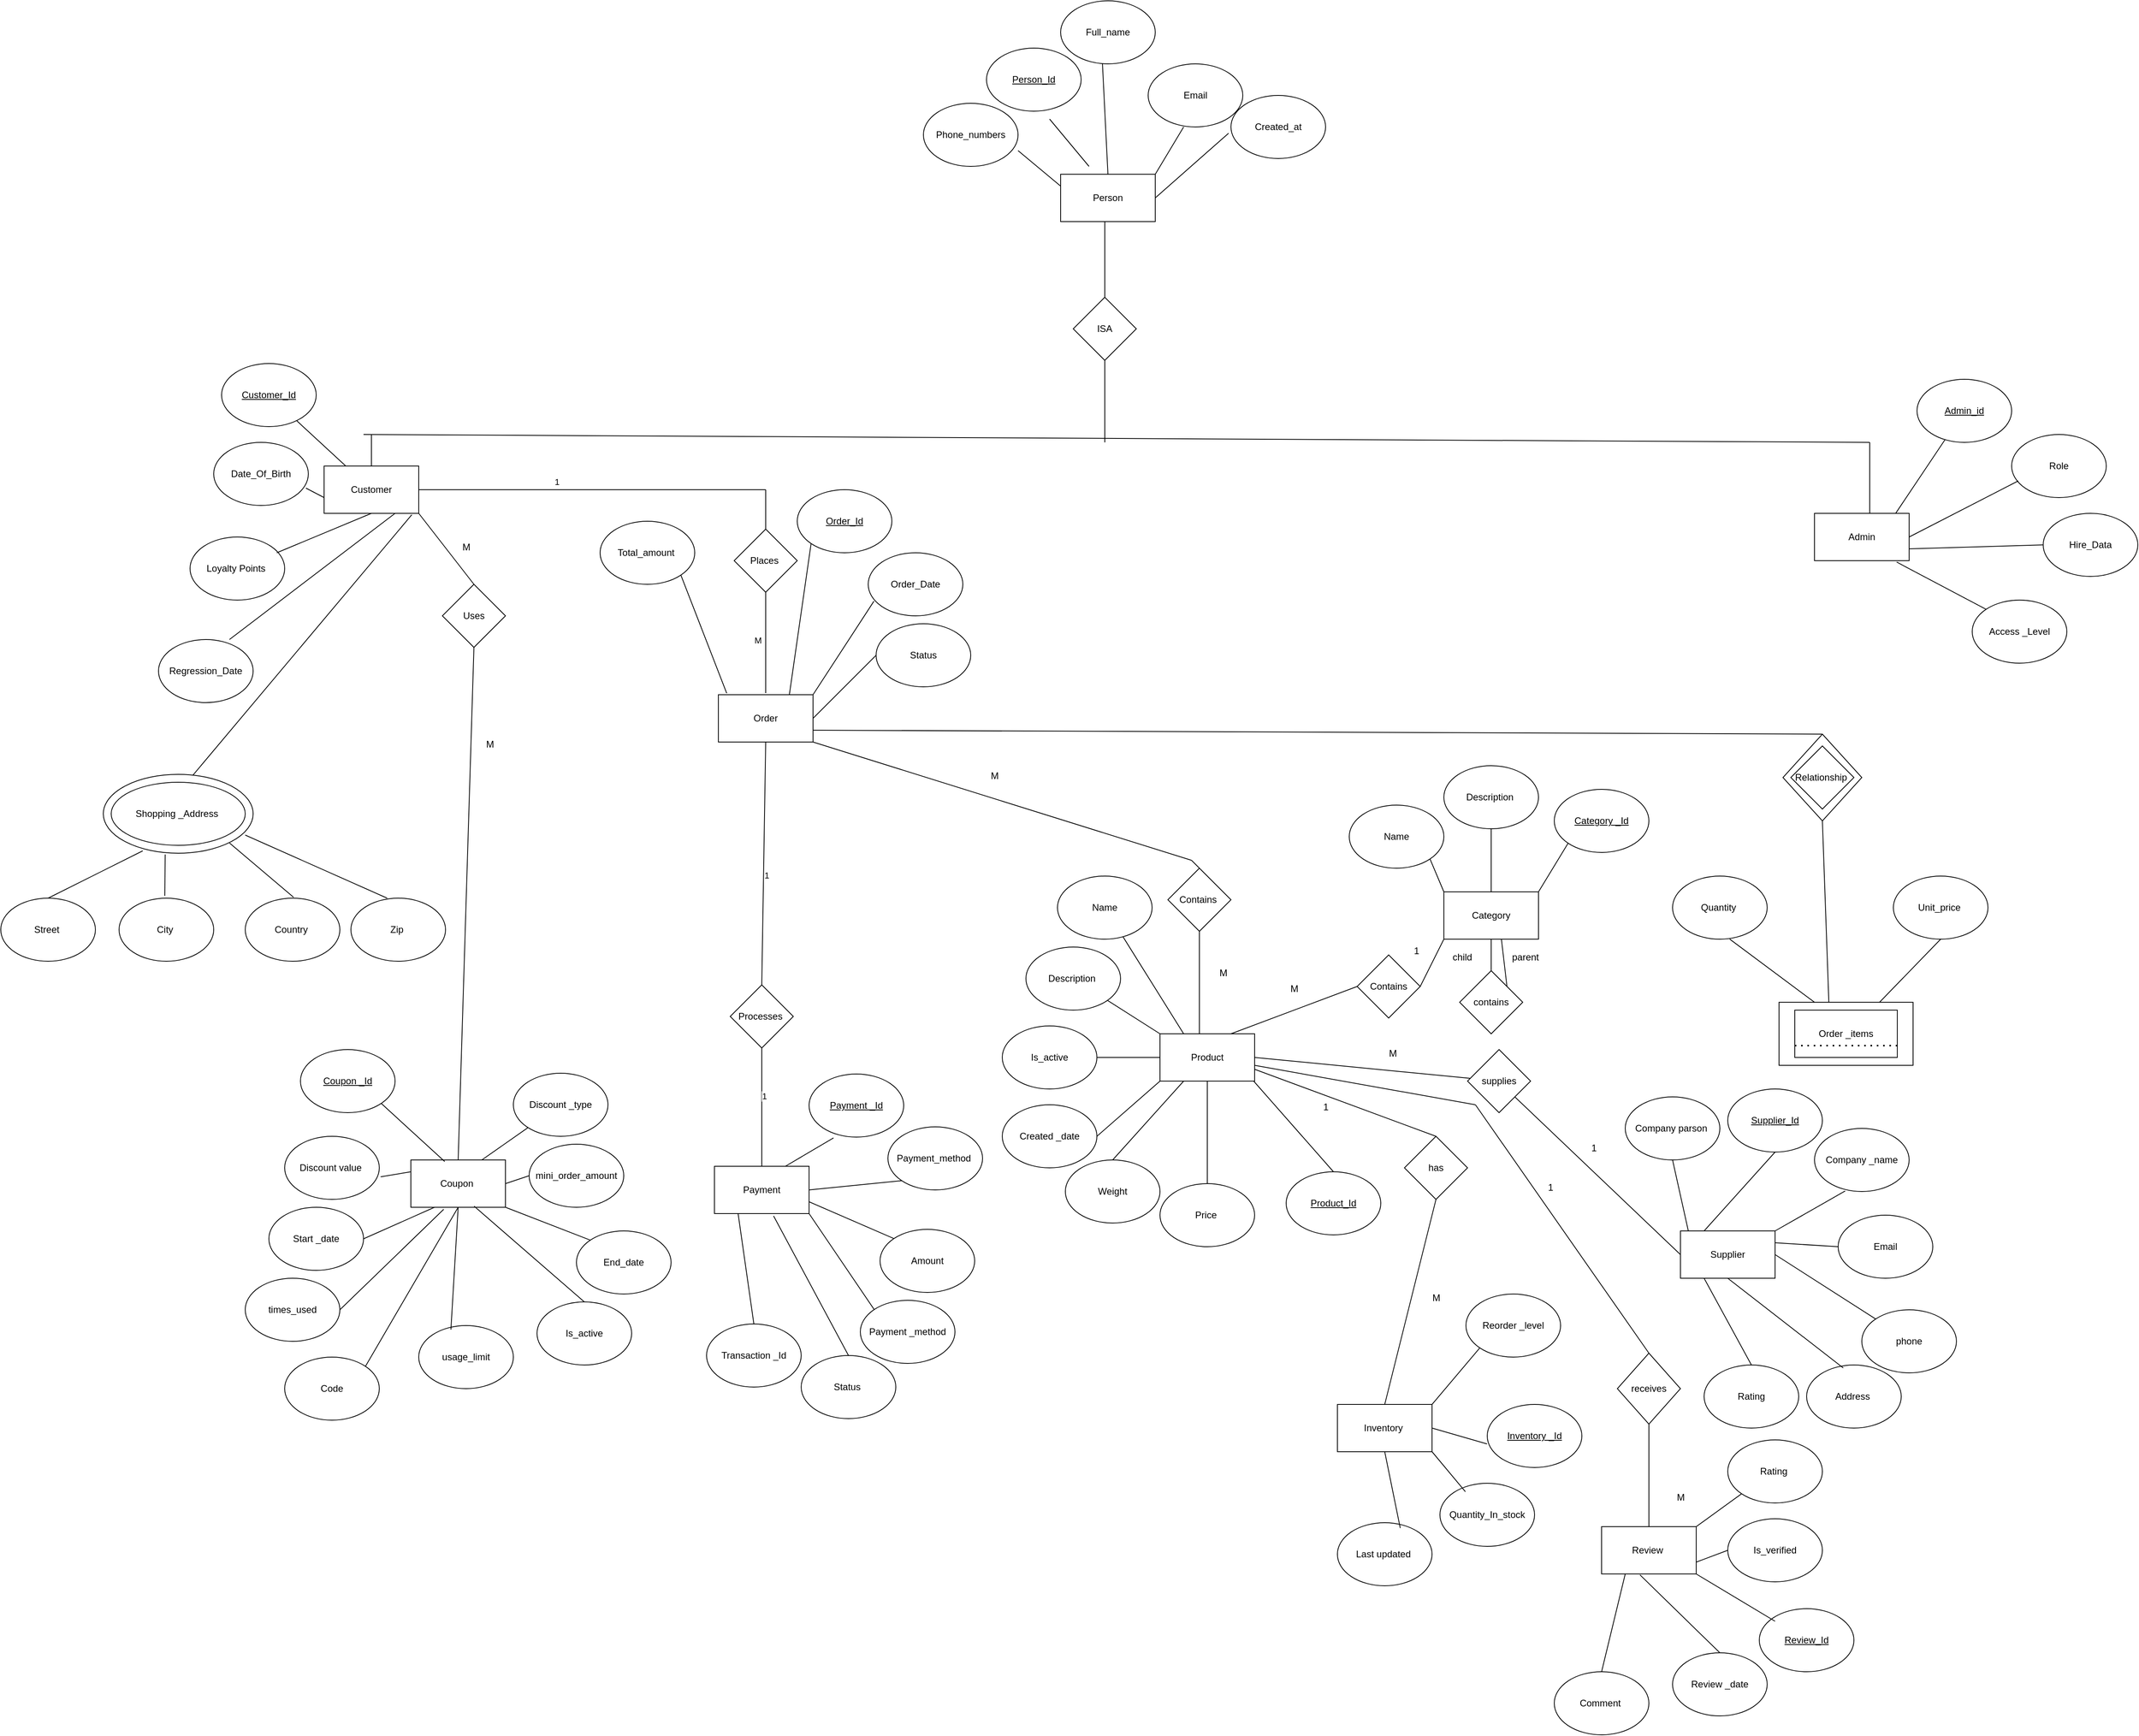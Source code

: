<mxfile version="27.1.1">
  <diagram name="Page-1" id="gJ9S5L_rQX5TLNkt6IWA">
    <mxGraphModel dx="4608" dy="2798" grid="1" gridSize="10" guides="1" tooltips="1" connect="1" arrows="1" fold="1" page="1" pageScale="1" pageWidth="827" pageHeight="1169" math="0" shadow="0">
      <root>
        <mxCell id="0" />
        <mxCell id="1" parent="0" />
        <mxCell id="UzzwOPRDWCMKMTii6RTC-44" value="" style="endArrow=none;html=1;rounded=0;entryX=0.927;entryY=1.029;entryDx=0;entryDy=0;entryPerimeter=0;exitX=0.591;exitY=0.027;exitDx=0;exitDy=0;exitPerimeter=0;" parent="1" source="UzzwOPRDWCMKMTii6RTC-49" target="UzzwOPRDWCMKMTii6RTC-1" edge="1">
          <mxGeometry width="50" height="50" relative="1" as="geometry">
            <mxPoint x="-190" y="230" as="sourcePoint" />
            <mxPoint x="620" y="-210" as="targetPoint" />
          </mxGeometry>
        </mxCell>
        <mxCell id="cT-F6GylOhjwORmzsdic-39" value="" style="group" parent="1" vertex="1" connectable="0">
          <mxGeometry x="1170" y="-200" width="400" height="420" as="geometry" />
        </mxCell>
        <mxCell id="UzzwOPRDWCMKMTii6RTC-242" value="" style="rhombus;whiteSpace=wrap;html=1;container=0;" parent="cT-F6GylOhjwORmzsdic-39" vertex="1">
          <mxGeometry x="140" width="100" height="110" as="geometry" />
        </mxCell>
        <mxCell id="UzzwOPRDWCMKMTii6RTC-243" value="Relationship&amp;nbsp;" style="rhombus;whiteSpace=wrap;html=1;container=0;" parent="cT-F6GylOhjwORmzsdic-39" vertex="1">
          <mxGeometry x="150" y="15" width="80" height="80" as="geometry" />
        </mxCell>
        <mxCell id="UzzwOPRDWCMKMTii6RTC-245" value="" style="endArrow=none;html=1;rounded=0;entryX=0.5;entryY=1;entryDx=0;entryDy=0;exitX=0.372;exitY=0.015;exitDx=0;exitDy=0;exitPerimeter=0;" parent="cT-F6GylOhjwORmzsdic-39" source="UzzwOPRDWCMKMTii6RTC-175" target="UzzwOPRDWCMKMTii6RTC-242" edge="1">
          <mxGeometry width="50" height="50" relative="1" as="geometry">
            <mxPoint x="200" y="330" as="sourcePoint" />
            <mxPoint x="190" y="120" as="targetPoint" />
          </mxGeometry>
        </mxCell>
        <mxCell id="UzzwOPRDWCMKMTii6RTC-179" value="Quantity&amp;nbsp;" style="ellipse;whiteSpace=wrap;html=1;container=0;" parent="cT-F6GylOhjwORmzsdic-39" vertex="1">
          <mxGeometry y="180" width="120" height="80" as="geometry" />
        </mxCell>
        <mxCell id="UzzwOPRDWCMKMTii6RTC-180" value="Unit_price&amp;nbsp;" style="ellipse;whiteSpace=wrap;html=1;container=0;" parent="cT-F6GylOhjwORmzsdic-39" vertex="1">
          <mxGeometry x="280" y="180" width="120" height="80" as="geometry" />
        </mxCell>
        <mxCell id="UzzwOPRDWCMKMTii6RTC-181" value="" style="endArrow=none;html=1;rounded=0;entryX=0.604;entryY=0.999;entryDx=0;entryDy=0;entryPerimeter=0;" parent="cT-F6GylOhjwORmzsdic-39" target="UzzwOPRDWCMKMTii6RTC-179" edge="1">
          <mxGeometry width="50" height="50" relative="1" as="geometry">
            <mxPoint x="180" y="340" as="sourcePoint" />
            <mxPoint x="70" y="240" as="targetPoint" />
          </mxGeometry>
        </mxCell>
        <mxCell id="UzzwOPRDWCMKMTii6RTC-182" value="" style="endArrow=none;html=1;rounded=0;exitX=0.75;exitY=0;exitDx=0;exitDy=0;entryX=0.5;entryY=1;entryDx=0;entryDy=0;" parent="cT-F6GylOhjwORmzsdic-39" source="UzzwOPRDWCMKMTii6RTC-175" target="UzzwOPRDWCMKMTii6RTC-180" edge="1">
          <mxGeometry width="50" height="50" relative="1" as="geometry">
            <mxPoint x="20" y="290" as="sourcePoint" />
            <mxPoint x="70" y="240" as="targetPoint" />
          </mxGeometry>
        </mxCell>
        <mxCell id="UzzwOPRDWCMKMTii6RTC-175" value="" style="rounded=0;whiteSpace=wrap;html=1;container=0;" parent="cT-F6GylOhjwORmzsdic-39" vertex="1">
          <mxGeometry x="135" y="340" width="170" height="80" as="geometry" />
        </mxCell>
        <mxCell id="UzzwOPRDWCMKMTii6RTC-176" value="Order _items" style="rounded=0;whiteSpace=wrap;html=1;container=0;" parent="cT-F6GylOhjwORmzsdic-39" vertex="1">
          <mxGeometry x="155" y="350" width="130" height="60" as="geometry" />
        </mxCell>
        <mxCell id="bX12A1Q2ex_Rd5gnfCEQ-13" value="" style="endArrow=none;dashed=1;html=1;dashPattern=1 3;strokeWidth=2;rounded=0;entryX=1;entryY=0.75;entryDx=0;entryDy=0;exitX=0;exitY=0.75;exitDx=0;exitDy=0;" parent="cT-F6GylOhjwORmzsdic-39" source="UzzwOPRDWCMKMTii6RTC-176" target="UzzwOPRDWCMKMTii6RTC-176" edge="1">
          <mxGeometry width="50" height="50" relative="1" as="geometry">
            <mxPoint x="-180" y="532" as="sourcePoint" />
            <mxPoint x="40" y="512" as="targetPoint" />
          </mxGeometry>
        </mxCell>
        <mxCell id="cT-F6GylOhjwORmzsdic-41" value="" style="group" parent="1" vertex="1" connectable="0">
          <mxGeometry x="1360" y="-650" width="400" height="360" as="geometry" />
        </mxCell>
        <mxCell id="UzzwOPRDWCMKMTii6RTC-85" value="" style="endArrow=none;html=1;rounded=0;movable=1;resizable=1;rotatable=1;deletable=1;editable=1;locked=0;connectable=1;" parent="cT-F6GylOhjwORmzsdic-41" edge="1">
          <mxGeometry width="50" height="50" relative="1" as="geometry">
            <mxPoint x="60" y="170" as="sourcePoint" />
            <mxPoint x="60" y="80" as="targetPoint" />
          </mxGeometry>
        </mxCell>
        <mxCell id="UzzwOPRDWCMKMTii6RTC-11" value="Admin" style="rounded=0;whiteSpace=wrap;html=1;container=0;movable=1;resizable=1;rotatable=1;deletable=1;editable=1;locked=0;connectable=1;" parent="cT-F6GylOhjwORmzsdic-41" vertex="1">
          <mxGeometry x="-10" y="170" width="120" height="60" as="geometry" />
        </mxCell>
        <mxCell id="UzzwOPRDWCMKMTii6RTC-67" value="&lt;u&gt;Admin_id&lt;/u&gt;" style="ellipse;whiteSpace=wrap;html=1;container=0;movable=1;resizable=1;rotatable=1;deletable=1;editable=1;locked=0;connectable=1;" parent="cT-F6GylOhjwORmzsdic-41" vertex="1">
          <mxGeometry x="120" width="120" height="80" as="geometry" />
        </mxCell>
        <mxCell id="UzzwOPRDWCMKMTii6RTC-71" value="Role" style="ellipse;whiteSpace=wrap;html=1;container=0;movable=1;resizable=1;rotatable=1;deletable=1;editable=1;locked=0;connectable=1;" parent="cT-F6GylOhjwORmzsdic-41" vertex="1">
          <mxGeometry x="240" y="70" width="120" height="80" as="geometry" />
        </mxCell>
        <mxCell id="UzzwOPRDWCMKMTii6RTC-72" value="Hire_Data" style="ellipse;whiteSpace=wrap;html=1;container=0;movable=1;resizable=1;rotatable=1;deletable=1;editable=1;locked=0;connectable=1;" parent="cT-F6GylOhjwORmzsdic-41" vertex="1">
          <mxGeometry x="280" y="170" width="120" height="80" as="geometry" />
        </mxCell>
        <mxCell id="UzzwOPRDWCMKMTii6RTC-73" value="Access _Level" style="ellipse;whiteSpace=wrap;html=1;container=0;movable=1;resizable=1;rotatable=1;deletable=1;editable=1;locked=0;connectable=1;" parent="cT-F6GylOhjwORmzsdic-41" vertex="1">
          <mxGeometry x="190" y="280" width="120" height="80" as="geometry" />
        </mxCell>
        <mxCell id="UzzwOPRDWCMKMTii6RTC-74" value="" style="endArrow=none;html=1;rounded=0;entryX=0.07;entryY=0.736;entryDx=0;entryDy=0;entryPerimeter=0;exitX=1;exitY=0.5;exitDx=0;exitDy=0;movable=1;resizable=1;rotatable=1;deletable=1;editable=1;locked=0;connectable=1;" parent="cT-F6GylOhjwORmzsdic-41" source="UzzwOPRDWCMKMTii6RTC-11" target="UzzwOPRDWCMKMTii6RTC-71" edge="1">
          <mxGeometry width="50" height="50" relative="1" as="geometry">
            <mxPoint x="-50" y="220" as="sourcePoint" />
            <mxPoint y="170" as="targetPoint" />
          </mxGeometry>
        </mxCell>
        <mxCell id="UzzwOPRDWCMKMTii6RTC-75" value="" style="endArrow=none;html=1;rounded=0;entryX=0;entryY=0.5;entryDx=0;entryDy=0;exitX=1;exitY=0.75;exitDx=0;exitDy=0;movable=1;resizable=1;rotatable=1;deletable=1;editable=1;locked=0;connectable=1;" parent="cT-F6GylOhjwORmzsdic-41" source="UzzwOPRDWCMKMTii6RTC-11" target="UzzwOPRDWCMKMTii6RTC-72" edge="1">
          <mxGeometry width="50" height="50" relative="1" as="geometry">
            <mxPoint x="-50" y="220" as="sourcePoint" />
            <mxPoint y="170" as="targetPoint" />
          </mxGeometry>
        </mxCell>
        <mxCell id="UzzwOPRDWCMKMTii6RTC-70" value="" style="endArrow=none;html=1;rounded=0;exitX=0.856;exitY=0.005;exitDx=0;exitDy=0;exitPerimeter=0;movable=1;resizable=1;rotatable=1;deletable=1;editable=1;locked=0;connectable=1;" parent="cT-F6GylOhjwORmzsdic-41" source="UzzwOPRDWCMKMTii6RTC-11" target="UzzwOPRDWCMKMTii6RTC-67" edge="1">
          <mxGeometry width="50" height="50" relative="1" as="geometry">
            <mxPoint x="-50" y="350" as="sourcePoint" />
            <mxPoint y="300" as="targetPoint" />
          </mxGeometry>
        </mxCell>
        <mxCell id="UzzwOPRDWCMKMTii6RTC-76" value="" style="endArrow=none;html=1;rounded=0;exitX=0;exitY=0;exitDx=0;exitDy=0;entryX=0.868;entryY=1.029;entryDx=0;entryDy=0;entryPerimeter=0;movable=1;resizable=1;rotatable=1;deletable=1;editable=1;locked=0;connectable=1;" parent="cT-F6GylOhjwORmzsdic-41" source="UzzwOPRDWCMKMTii6RTC-73" target="UzzwOPRDWCMKMTii6RTC-11" edge="1">
          <mxGeometry width="50" height="50" relative="1" as="geometry">
            <mxPoint x="-50" y="220" as="sourcePoint" />
            <mxPoint y="170" as="targetPoint" />
          </mxGeometry>
        </mxCell>
        <mxCell id="UzzwOPRDWCMKMTii6RTC-90" value="" style="endArrow=none;html=1;rounded=0;entryX=0.5;entryY=1;entryDx=0;entryDy=0;" parent="1" target="UzzwOPRDWCMKMTii6RTC-88" edge="1">
          <mxGeometry width="50" height="50" relative="1" as="geometry">
            <mxPoint x="20" y="-252" as="sourcePoint" />
            <mxPoint x="870" y="-160" as="targetPoint" />
          </mxGeometry>
        </mxCell>
        <mxCell id="hly1FXEma_6dyXH1mRlF-6" value="M" style="edgeLabel;html=1;align=center;verticalAlign=middle;resizable=0;points=[];" parent="UzzwOPRDWCMKMTii6RTC-90" vertex="1" connectable="0">
          <mxGeometry x="0.01" relative="1" as="geometry">
            <mxPoint x="-10" y="-3" as="offset" />
          </mxGeometry>
        </mxCell>
        <mxCell id="UzzwOPRDWCMKMTii6RTC-100" value="" style="endArrow=none;html=1;rounded=0;entryX=0;entryY=1;entryDx=0;entryDy=0;exitX=0.75;exitY=0;exitDx=0;exitDy=0;" parent="1" source="UzzwOPRDWCMKMTii6RTC-5" target="UzzwOPRDWCMKMTii6RTC-78" edge="1">
          <mxGeometry width="50" height="50" relative="1" as="geometry">
            <mxPoint x="610" y="170" as="sourcePoint" />
            <mxPoint x="540" y="-140" as="targetPoint" />
          </mxGeometry>
        </mxCell>
        <mxCell id="UzzwOPRDWCMKMTii6RTC-101" value="" style="endArrow=none;html=1;rounded=0;entryX=0.06;entryY=0.768;entryDx=0;entryDy=0;entryPerimeter=0;exitX=1;exitY=0;exitDx=0;exitDy=0;" parent="1" source="UzzwOPRDWCMKMTii6RTC-5" target="UzzwOPRDWCMKMTii6RTC-95" edge="1">
          <mxGeometry width="50" height="50" relative="1" as="geometry">
            <mxPoint x="610" y="170" as="sourcePoint" />
            <mxPoint x="660" y="120" as="targetPoint" />
          </mxGeometry>
        </mxCell>
        <mxCell id="UzzwOPRDWCMKMTii6RTC-99" value="" style="endArrow=none;html=1;rounded=0;entryX=1;entryY=0.5;entryDx=0;entryDy=0;exitX=0;exitY=0.5;exitDx=0;exitDy=0;" parent="1" source="UzzwOPRDWCMKMTii6RTC-96" target="UzzwOPRDWCMKMTii6RTC-5" edge="1">
          <mxGeometry width="50" height="50" relative="1" as="geometry">
            <mxPoint x="610" y="170" as="sourcePoint" />
            <mxPoint x="660" y="120" as="targetPoint" />
          </mxGeometry>
        </mxCell>
        <mxCell id="UzzwOPRDWCMKMTii6RTC-5" value="Order" style="rounded=0;whiteSpace=wrap;html=1;container=0;" parent="1" vertex="1">
          <mxGeometry x="-40" y="-250" width="120" height="60" as="geometry" />
        </mxCell>
        <mxCell id="cT-F6GylOhjwORmzsdic-52" value="" style="endArrow=none;html=1;rounded=0;exitX=1;exitY=0.5;exitDx=0;exitDy=0;" parent="1" source="UzzwOPRDWCMKMTii6RTC-1" edge="1">
          <mxGeometry width="50" height="50" relative="1" as="geometry">
            <mxPoint x="-430" y="-480" as="sourcePoint" />
            <mxPoint x="20" y="-510" as="targetPoint" />
          </mxGeometry>
        </mxCell>
        <mxCell id="hly1FXEma_6dyXH1mRlF-5" value="1" style="edgeLabel;html=1;align=center;verticalAlign=middle;resizable=0;points=[];" parent="cT-F6GylOhjwORmzsdic-52" vertex="1" connectable="0">
          <mxGeometry x="-0.205" y="-1" relative="1" as="geometry">
            <mxPoint y="-11" as="offset" />
          </mxGeometry>
        </mxCell>
        <mxCell id="cT-F6GylOhjwORmzsdic-53" value="" style="endArrow=none;html=1;rounded=0;entryX=0.5;entryY=0;entryDx=0;entryDy=0;exitX=1;exitY=0.75;exitDx=0;exitDy=0;" parent="1" source="UzzwOPRDWCMKMTii6RTC-5" target="UzzwOPRDWCMKMTii6RTC-242" edge="1">
          <mxGeometry width="50" height="50" relative="1" as="geometry">
            <mxPoint x="170" y="-200" as="sourcePoint" />
            <mxPoint x="1030" y="200" as="targetPoint" />
          </mxGeometry>
        </mxCell>
        <mxCell id="cT-F6GylOhjwORmzsdic-54" value="" style="group" parent="1" vertex="1" connectable="0">
          <mxGeometry x="-950" y="-149" width="564" height="237" as="geometry" />
        </mxCell>
        <mxCell id="UzzwOPRDWCMKMTii6RTC-54" value="Street&amp;nbsp;" style="ellipse;whiteSpace=wrap;html=1;container=0;" parent="cT-F6GylOhjwORmzsdic-54" vertex="1">
          <mxGeometry y="157" width="120" height="80" as="geometry" />
        </mxCell>
        <mxCell id="UzzwOPRDWCMKMTii6RTC-56" value="City&amp;nbsp;" style="ellipse;whiteSpace=wrap;html=1;container=0;" parent="cT-F6GylOhjwORmzsdic-54" vertex="1">
          <mxGeometry x="150" y="157" width="120" height="80" as="geometry" />
        </mxCell>
        <mxCell id="UzzwOPRDWCMKMTii6RTC-58" value="Zip&amp;nbsp;" style="ellipse;whiteSpace=wrap;html=1;container=0;" parent="cT-F6GylOhjwORmzsdic-54" vertex="1">
          <mxGeometry x="444" y="157" width="120" height="80" as="geometry" />
        </mxCell>
        <mxCell id="UzzwOPRDWCMKMTii6RTC-63" value="" style="endArrow=none;html=1;rounded=0;exitX=0.383;exitY=0;exitDx=0;exitDy=0;exitPerimeter=0;" parent="cT-F6GylOhjwORmzsdic-54" source="UzzwOPRDWCMKMTii6RTC-58" edge="1">
          <mxGeometry width="50" height="50" relative="1" as="geometry">
            <mxPoint x="500" y="127" as="sourcePoint" />
            <mxPoint x="310" y="77" as="targetPoint" />
          </mxGeometry>
        </mxCell>
        <mxCell id="UzzwOPRDWCMKMTii6RTC-64" value="" style="endArrow=none;html=1;rounded=0;exitX=0.594;exitY=-0.014;exitDx=0;exitDy=0;exitPerimeter=0;" parent="cT-F6GylOhjwORmzsdic-54" edge="1">
          <mxGeometry width="50" height="50" relative="1" as="geometry">
            <mxPoint x="371.28" y="155.88" as="sourcePoint" />
            <mxPoint x="290" y="87" as="targetPoint" />
          </mxGeometry>
        </mxCell>
        <mxCell id="UzzwOPRDWCMKMTii6RTC-65" value="" style="endArrow=none;html=1;rounded=0;entryX=0.413;entryY=1.016;entryDx=0;entryDy=0;entryPerimeter=0;" parent="cT-F6GylOhjwORmzsdic-54" target="UzzwOPRDWCMKMTii6RTC-49" edge="1">
          <mxGeometry width="50" height="50" relative="1" as="geometry">
            <mxPoint x="208" y="154" as="sourcePoint" />
            <mxPoint x="208" y="107" as="targetPoint" />
          </mxGeometry>
        </mxCell>
        <mxCell id="UzzwOPRDWCMKMTii6RTC-66" value="" style="endArrow=none;html=1;rounded=0;exitX=0.5;exitY=0;exitDx=0;exitDy=0;" parent="cT-F6GylOhjwORmzsdic-54" source="UzzwOPRDWCMKMTii6RTC-54" edge="1">
          <mxGeometry width="50" height="50" relative="1" as="geometry">
            <mxPoint x="500" y="127" as="sourcePoint" />
            <mxPoint x="180" y="97" as="targetPoint" />
          </mxGeometry>
        </mxCell>
        <mxCell id="UzzwOPRDWCMKMTii6RTC-79" value="Country&amp;nbsp;" style="ellipse;whiteSpace=wrap;html=1;container=0;" parent="cT-F6GylOhjwORmzsdic-54" vertex="1">
          <mxGeometry x="310" y="157" width="120" height="80" as="geometry" />
        </mxCell>
        <mxCell id="UzzwOPRDWCMKMTii6RTC-49" value="" style="ellipse;whiteSpace=wrap;html=1;container=0;" parent="cT-F6GylOhjwORmzsdic-54" vertex="1">
          <mxGeometry x="130" width="190" height="100" as="geometry" />
        </mxCell>
        <mxCell id="UzzwOPRDWCMKMTii6RTC-50" value="Shopping _Address&amp;nbsp;" style="ellipse;whiteSpace=wrap;html=1;container=0;" parent="cT-F6GylOhjwORmzsdic-54" vertex="1">
          <mxGeometry x="140" y="10" width="170" height="80" as="geometry" />
        </mxCell>
        <mxCell id="UzzwOPRDWCMKMTii6RTC-51" style="edgeStyle=orthogonalEdgeStyle;rounded=0;orthogonalLoop=1;jettySize=auto;html=1;exitX=0.5;exitY=1;exitDx=0;exitDy=0;" parent="cT-F6GylOhjwORmzsdic-54" source="UzzwOPRDWCMKMTii6RTC-49" target="UzzwOPRDWCMKMTii6RTC-49" edge="1">
          <mxGeometry relative="1" as="geometry" />
        </mxCell>
        <mxCell id="cT-F6GylOhjwORmzsdic-55" value="" style="group" parent="1" vertex="1" connectable="0">
          <mxGeometry x="-55" y="118" width="350" height="550" as="geometry" />
        </mxCell>
        <mxCell id="UzzwOPRDWCMKMTii6RTC-6" value="Payment" style="rounded=0;whiteSpace=wrap;html=1;container=0;" parent="cT-F6GylOhjwORmzsdic-55" vertex="1">
          <mxGeometry x="10" y="230" width="120" height="60" as="geometry" />
        </mxCell>
        <mxCell id="UzzwOPRDWCMKMTii6RTC-102" value="Processes&amp;nbsp;" style="rhombus;whiteSpace=wrap;html=1;container=0;" parent="cT-F6GylOhjwORmzsdic-55" vertex="1">
          <mxGeometry x="30" width="80" height="80" as="geometry" />
        </mxCell>
        <mxCell id="UzzwOPRDWCMKMTii6RTC-107" value="" style="endArrow=none;html=1;rounded=0;exitX=0.5;exitY=0;exitDx=0;exitDy=0;entryX=0.5;entryY=1;entryDx=0;entryDy=0;" parent="cT-F6GylOhjwORmzsdic-55" source="UzzwOPRDWCMKMTii6RTC-6" target="UzzwOPRDWCMKMTii6RTC-102" edge="1">
          <mxGeometry width="50" height="50" relative="1" as="geometry">
            <mxPoint x="230" y="370" as="sourcePoint" />
            <mxPoint x="280" y="320" as="targetPoint" />
          </mxGeometry>
        </mxCell>
        <mxCell id="hly1FXEma_6dyXH1mRlF-4" value="1" style="edgeLabel;html=1;align=center;verticalAlign=middle;resizable=0;points=[];" parent="UzzwOPRDWCMKMTii6RTC-107" vertex="1" connectable="0">
          <mxGeometry x="0.204" y="-3" relative="1" as="geometry">
            <mxPoint y="1" as="offset" />
          </mxGeometry>
        </mxCell>
        <mxCell id="UzzwOPRDWCMKMTii6RTC-108" value="&lt;u&gt;Payment _Id&lt;/u&gt;" style="ellipse;whiteSpace=wrap;html=1;container=0;" parent="cT-F6GylOhjwORmzsdic-55" vertex="1">
          <mxGeometry x="130" y="113" width="120" height="80" as="geometry" />
        </mxCell>
        <mxCell id="UzzwOPRDWCMKMTii6RTC-111" value="Payment_method&amp;nbsp;" style="ellipse;whiteSpace=wrap;html=1;container=0;" parent="cT-F6GylOhjwORmzsdic-55" vertex="1">
          <mxGeometry x="230" y="180" width="120" height="80" as="geometry" />
        </mxCell>
        <mxCell id="UzzwOPRDWCMKMTii6RTC-112" value="Amount" style="ellipse;whiteSpace=wrap;html=1;container=0;" parent="cT-F6GylOhjwORmzsdic-55" vertex="1">
          <mxGeometry x="220" y="310" width="120" height="80" as="geometry" />
        </mxCell>
        <mxCell id="UzzwOPRDWCMKMTii6RTC-113" value="Payment _method" style="ellipse;whiteSpace=wrap;html=1;container=0;" parent="cT-F6GylOhjwORmzsdic-55" vertex="1">
          <mxGeometry x="195" y="400" width="120" height="80" as="geometry" />
        </mxCell>
        <mxCell id="UzzwOPRDWCMKMTii6RTC-114" value="Status&amp;nbsp;" style="ellipse;whiteSpace=wrap;html=1;container=0;" parent="cT-F6GylOhjwORmzsdic-55" vertex="1">
          <mxGeometry x="120" y="470" width="120" height="80" as="geometry" />
        </mxCell>
        <mxCell id="UzzwOPRDWCMKMTii6RTC-115" value="Transaction _Id" style="ellipse;whiteSpace=wrap;html=1;container=0;" parent="cT-F6GylOhjwORmzsdic-55" vertex="1">
          <mxGeometry y="430" width="120" height="80" as="geometry" />
        </mxCell>
        <mxCell id="UzzwOPRDWCMKMTii6RTC-116" value="" style="endArrow=none;html=1;rounded=0;entryX=0.25;entryY=1;entryDx=0;entryDy=0;exitX=0.5;exitY=0;exitDx=0;exitDy=0;" parent="cT-F6GylOhjwORmzsdic-55" source="UzzwOPRDWCMKMTii6RTC-115" target="UzzwOPRDWCMKMTii6RTC-6" edge="1">
          <mxGeometry width="50" height="50" relative="1" as="geometry">
            <mxPoint x="160" y="550" as="sourcePoint" />
            <mxPoint x="210" y="310" as="targetPoint" />
          </mxGeometry>
        </mxCell>
        <mxCell id="UzzwOPRDWCMKMTii6RTC-117" value="" style="endArrow=none;html=1;rounded=0;exitX=0.5;exitY=0;exitDx=0;exitDy=0;entryX=0.625;entryY=1.05;entryDx=0;entryDy=0;entryPerimeter=0;" parent="cT-F6GylOhjwORmzsdic-55" source="UzzwOPRDWCMKMTii6RTC-114" target="UzzwOPRDWCMKMTii6RTC-6" edge="1">
          <mxGeometry width="50" height="50" relative="1" as="geometry">
            <mxPoint x="160" y="360" as="sourcePoint" />
            <mxPoint x="210" y="310" as="targetPoint" />
          </mxGeometry>
        </mxCell>
        <mxCell id="UzzwOPRDWCMKMTii6RTC-118" value="" style="endArrow=none;html=1;rounded=0;exitX=0;exitY=0;exitDx=0;exitDy=0;entryX=1;entryY=1;entryDx=0;entryDy=0;" parent="cT-F6GylOhjwORmzsdic-55" source="UzzwOPRDWCMKMTii6RTC-113" target="UzzwOPRDWCMKMTii6RTC-6" edge="1">
          <mxGeometry width="50" height="50" relative="1" as="geometry">
            <mxPoint x="460" y="360" as="sourcePoint" />
            <mxPoint x="510" y="310" as="targetPoint" />
          </mxGeometry>
        </mxCell>
        <mxCell id="UzzwOPRDWCMKMTii6RTC-119" value="" style="endArrow=none;html=1;rounded=0;exitX=0.75;exitY=0;exitDx=0;exitDy=0;entryX=0.258;entryY=1.013;entryDx=0;entryDy=0;entryPerimeter=0;" parent="cT-F6GylOhjwORmzsdic-55" source="UzzwOPRDWCMKMTii6RTC-6" target="UzzwOPRDWCMKMTii6RTC-108" edge="1">
          <mxGeometry width="50" height="50" relative="1" as="geometry">
            <mxPoint x="460" y="360" as="sourcePoint" />
            <mxPoint x="510" y="310" as="targetPoint" />
          </mxGeometry>
        </mxCell>
        <mxCell id="UzzwOPRDWCMKMTii6RTC-121" value="" style="endArrow=none;html=1;rounded=0;exitX=1;exitY=0.5;exitDx=0;exitDy=0;entryX=0;entryY=1;entryDx=0;entryDy=0;" parent="cT-F6GylOhjwORmzsdic-55" source="UzzwOPRDWCMKMTii6RTC-6" target="UzzwOPRDWCMKMTii6RTC-111" edge="1">
          <mxGeometry width="50" height="50" relative="1" as="geometry">
            <mxPoint x="460" y="360" as="sourcePoint" />
            <mxPoint x="510" y="310" as="targetPoint" />
          </mxGeometry>
        </mxCell>
        <mxCell id="UzzwOPRDWCMKMTii6RTC-122" value="" style="endArrow=none;html=1;rounded=0;exitX=1;exitY=0.75;exitDx=0;exitDy=0;entryX=0;entryY=0;entryDx=0;entryDy=0;" parent="cT-F6GylOhjwORmzsdic-55" source="UzzwOPRDWCMKMTii6RTC-6" target="UzzwOPRDWCMKMTii6RTC-112" edge="1">
          <mxGeometry width="50" height="50" relative="1" as="geometry">
            <mxPoint x="460" y="360" as="sourcePoint" />
            <mxPoint x="510" y="310" as="targetPoint" />
          </mxGeometry>
        </mxCell>
        <mxCell id="cT-F6GylOhjwORmzsdic-58" value="" style="endArrow=none;html=1;rounded=0;entryX=0.5;entryY=1;entryDx=0;entryDy=0;exitX=0.5;exitY=0;exitDx=0;exitDy=0;" parent="1" target="UzzwOPRDWCMKMTii6RTC-5" edge="1" source="UzzwOPRDWCMKMTii6RTC-102">
          <mxGeometry width="50" height="50" relative="1" as="geometry">
            <mxPoint x="20" y="120" as="sourcePoint" />
            <mxPoint x="800" y="130" as="targetPoint" />
          </mxGeometry>
        </mxCell>
        <mxCell id="hly1FXEma_6dyXH1mRlF-1" value="1" style="edgeLabel;html=1;align=center;verticalAlign=middle;resizable=0;points=[];" parent="cT-F6GylOhjwORmzsdic-58" vertex="1" connectable="0">
          <mxGeometry x="-0.095" y="-3" relative="1" as="geometry">
            <mxPoint as="offset" />
          </mxGeometry>
        </mxCell>
        <mxCell id="UzzwOPRDWCMKMTii6RTC-41" value="Loyalty Points&amp;nbsp;" style="ellipse;whiteSpace=wrap;html=1;container=0;movable=1;resizable=1;rotatable=1;deletable=1;editable=1;locked=0;connectable=1;" parent="1" vertex="1">
          <mxGeometry x="-710" y="-450" width="120" height="80" as="geometry" />
        </mxCell>
        <mxCell id="UzzwOPRDWCMKMTii6RTC-21" value="" style="endArrow=none;html=1;rounded=0;movable=1;resizable=1;rotatable=1;deletable=1;editable=1;locked=0;connectable=1;" parent="1" edge="1">
          <mxGeometry width="50" height="50" relative="1" as="geometry">
            <mxPoint x="-490" y="-580" as="sourcePoint" />
            <mxPoint x="1420" y="-570" as="targetPoint" />
          </mxGeometry>
        </mxCell>
        <mxCell id="UzzwOPRDWCMKMTii6RTC-1" value="Customer" style="rounded=0;whiteSpace=wrap;html=1;container=0;movable=1;resizable=1;rotatable=1;deletable=1;editable=1;locked=0;connectable=1;" parent="1" vertex="1">
          <mxGeometry x="-540" y="-540" width="120" height="60" as="geometry" />
        </mxCell>
        <mxCell id="UzzwOPRDWCMKMTii6RTC-22" value="" style="endArrow=none;html=1;rounded=0;exitX=0.5;exitY=0;exitDx=0;exitDy=0;movable=1;resizable=1;rotatable=1;deletable=1;editable=1;locked=0;connectable=1;" parent="1" source="UzzwOPRDWCMKMTii6RTC-1" edge="1">
          <mxGeometry width="50" height="50" relative="1" as="geometry">
            <mxPoint x="-340" y="-480" as="sourcePoint" />
            <mxPoint x="-480" y="-580" as="targetPoint" />
          </mxGeometry>
        </mxCell>
        <mxCell id="UzzwOPRDWCMKMTii6RTC-35" value="&lt;u&gt;Customer_Id&lt;/u&gt;" style="ellipse;whiteSpace=wrap;html=1;container=0;movable=1;resizable=1;rotatable=1;deletable=1;editable=1;locked=0;connectable=1;" parent="1" vertex="1">
          <mxGeometry x="-670" y="-670" width="120" height="80" as="geometry" />
        </mxCell>
        <mxCell id="UzzwOPRDWCMKMTii6RTC-36" value="" style="endArrow=none;html=1;rounded=0;movable=1;resizable=1;rotatable=1;deletable=1;editable=1;locked=0;connectable=1;" parent="1" source="UzzwOPRDWCMKMTii6RTC-1" target="UzzwOPRDWCMKMTii6RTC-35" edge="1">
          <mxGeometry width="50" height="50" relative="1" as="geometry">
            <mxPoint x="-340" y="-460" as="sourcePoint" />
            <mxPoint x="-290" y="-510" as="targetPoint" />
          </mxGeometry>
        </mxCell>
        <mxCell id="UzzwOPRDWCMKMTii6RTC-37" value="Date_Of_Birth" style="ellipse;whiteSpace=wrap;html=1;container=0;movable=1;resizable=1;rotatable=1;deletable=1;editable=1;locked=0;connectable=1;" parent="1" vertex="1">
          <mxGeometry x="-680" y="-570" width="120" height="80" as="geometry" />
        </mxCell>
        <mxCell id="UzzwOPRDWCMKMTii6RTC-38" value="" style="endArrow=none;html=1;rounded=0;entryX=0.975;entryY=0.725;entryDx=0;entryDy=0;entryPerimeter=0;movable=1;resizable=1;rotatable=1;deletable=1;editable=1;locked=0;connectable=1;" parent="1" target="UzzwOPRDWCMKMTii6RTC-37" edge="1">
          <mxGeometry width="50" height="50" relative="1" as="geometry">
            <mxPoint x="-540" y="-500" as="sourcePoint" />
            <mxPoint x="-290" y="-510" as="targetPoint" />
          </mxGeometry>
        </mxCell>
        <mxCell id="UzzwOPRDWCMKMTii6RTC-42" value="Regression_Date" style="ellipse;whiteSpace=wrap;html=1;container=0;movable=1;resizable=1;rotatable=1;deletable=1;editable=1;locked=0;connectable=1;" parent="1" vertex="1">
          <mxGeometry x="-750" y="-320" width="120" height="80" as="geometry" />
        </mxCell>
        <mxCell id="UzzwOPRDWCMKMTii6RTC-43" value="" style="endArrow=none;html=1;rounded=0;entryX=0.5;entryY=1;entryDx=0;entryDy=0;movable=1;resizable=1;rotatable=1;deletable=1;editable=1;locked=0;connectable=1;" parent="1" target="UzzwOPRDWCMKMTii6RTC-1" edge="1">
          <mxGeometry width="50" height="50" relative="1" as="geometry">
            <mxPoint x="-600" y="-430" as="sourcePoint" />
            <mxPoint x="-500" y="-470" as="targetPoint" />
          </mxGeometry>
        </mxCell>
        <mxCell id="UzzwOPRDWCMKMTii6RTC-45" value="" style="endArrow=none;html=1;rounded=0;exitX=0.75;exitY=0;exitDx=0;exitDy=0;exitPerimeter=0;entryX=0.75;entryY=1;entryDx=0;entryDy=0;movable=1;resizable=1;rotatable=1;deletable=1;editable=1;locked=0;connectable=1;" parent="1" source="UzzwOPRDWCMKMTii6RTC-42" target="UzzwOPRDWCMKMTii6RTC-1" edge="1">
          <mxGeometry width="50" height="50" relative="1" as="geometry">
            <mxPoint x="-280" y="-440" as="sourcePoint" />
            <mxPoint x="-460" y="-470" as="targetPoint" />
          </mxGeometry>
        </mxCell>
        <mxCell id="UzzwOPRDWCMKMTii6RTC-97" value="Total_amount&amp;nbsp;" style="ellipse;whiteSpace=wrap;html=1;container=0;" parent="1" vertex="1">
          <mxGeometry x="-190" y="-470" width="120" height="80" as="geometry" />
        </mxCell>
        <mxCell id="UzzwOPRDWCMKMTii6RTC-96" value="Status" style="ellipse;whiteSpace=wrap;html=1;container=0;" parent="1" vertex="1">
          <mxGeometry x="160" y="-340" width="120" height="80" as="geometry" />
        </mxCell>
        <mxCell id="UzzwOPRDWCMKMTii6RTC-88" value="Places&amp;nbsp;" style="rhombus;whiteSpace=wrap;html=1;container=0;movable=1;resizable=1;rotatable=1;deletable=1;editable=1;locked=0;connectable=1;" parent="1" vertex="1">
          <mxGeometry x="-20" y="-460" width="80" height="80" as="geometry" />
        </mxCell>
        <mxCell id="UzzwOPRDWCMKMTii6RTC-94" value="" style="endArrow=none;html=1;rounded=0;exitX=0.5;exitY=0;exitDx=0;exitDy=0;movable=1;resizable=1;rotatable=1;deletable=1;editable=1;locked=0;connectable=1;" parent="1" source="UzzwOPRDWCMKMTii6RTC-88" edge="1">
          <mxGeometry width="50" height="50" relative="1" as="geometry">
            <mxPoint x="320" y="-420" as="sourcePoint" />
            <mxPoint x="20" y="-510" as="targetPoint" />
          </mxGeometry>
        </mxCell>
        <mxCell id="UzzwOPRDWCMKMTii6RTC-78" value="&lt;u&gt;Order_Id&lt;/u&gt;" style="ellipse;whiteSpace=wrap;html=1;container=0;movable=1;resizable=1;rotatable=1;deletable=1;editable=1;locked=0;connectable=1;" parent="1" vertex="1">
          <mxGeometry x="60" y="-510" width="120" height="80" as="geometry" />
        </mxCell>
        <mxCell id="UzzwOPRDWCMKMTii6RTC-95" value="Order_Date" style="ellipse;whiteSpace=wrap;html=1;container=0;movable=1;resizable=1;rotatable=1;deletable=1;editable=1;locked=0;connectable=1;" parent="1" vertex="1">
          <mxGeometry x="150" y="-430" width="120" height="80" as="geometry" />
        </mxCell>
        <mxCell id="cT-F6GylOhjwORmzsdic-65" value="" style="endArrow=none;html=1;rounded=0;exitX=0.088;exitY=-0.03;exitDx=0;exitDy=0;exitPerimeter=0;entryX=1;entryY=1;entryDx=0;entryDy=0;" parent="1" source="UzzwOPRDWCMKMTii6RTC-5" target="UzzwOPRDWCMKMTii6RTC-97" edge="1">
          <mxGeometry width="50" height="50" relative="1" as="geometry">
            <mxPoint x="210" y="-450" as="sourcePoint" />
            <mxPoint x="260" y="-500" as="targetPoint" />
          </mxGeometry>
        </mxCell>
        <mxCell id="cT-F6GylOhjwORmzsdic-67" value="" style="endArrow=none;html=1;rounded=0;exitX=1;exitY=1;exitDx=0;exitDy=0;" parent="1" source="UzzwOPRDWCMKMTii6RTC-5" edge="1">
          <mxGeometry width="50" height="50" relative="1" as="geometry">
            <mxPoint x="440" y="40" as="sourcePoint" />
            <mxPoint x="560" y="-40" as="targetPoint" />
          </mxGeometry>
        </mxCell>
        <mxCell id="cT-F6GylOhjwORmzsdic-77" value="" style="group" parent="1" vertex="1" connectable="0">
          <mxGeometry x="320" y="-40" width="540" height="490" as="geometry" />
        </mxCell>
        <mxCell id="UzzwOPRDWCMKMTii6RTC-136" value="" style="endArrow=none;html=1;rounded=0;exitX=0.5;exitY=0;exitDx=0;exitDy=0;" parent="cT-F6GylOhjwORmzsdic-77" source="UzzwOPRDWCMKMTii6RTC-129" edge="1">
          <mxGeometry width="50" height="50" relative="1" as="geometry">
            <mxPoint x="40" y="-220" as="sourcePoint" />
            <mxPoint x="240" as="targetPoint" />
          </mxGeometry>
        </mxCell>
        <mxCell id="cT-F6GylOhjwORmzsdic-23" value="" style="endArrow=none;html=1;rounded=0;entryX=0.5;entryY=0;entryDx=0;entryDy=0;" parent="cT-F6GylOhjwORmzsdic-77" target="UzzwOPRDWCMKMTii6RTC-137" edge="1">
          <mxGeometry width="50" height="50" relative="1" as="geometry">
            <mxPoint x="310" y="270" as="sourcePoint" />
            <mxPoint x="460" y="250" as="targetPoint" />
          </mxGeometry>
        </mxCell>
        <mxCell id="UzzwOPRDWCMKMTii6RTC-129" value="Contains&amp;nbsp;" style="rhombus;whiteSpace=wrap;html=1;container=0;" parent="cT-F6GylOhjwORmzsdic-77" vertex="1">
          <mxGeometry x="210" y="10" width="80" height="80" as="geometry" />
        </mxCell>
        <mxCell id="UzzwOPRDWCMKMTii6RTC-2" value="Product" style="rounded=0;whiteSpace=wrap;html=1;container=0;" parent="cT-F6GylOhjwORmzsdic-77" vertex="1">
          <mxGeometry x="200" y="220" width="120" height="60" as="geometry" />
        </mxCell>
        <mxCell id="UzzwOPRDWCMKMTii6RTC-137" value="&lt;u&gt;Product_Id&lt;/u&gt;" style="ellipse;whiteSpace=wrap;html=1;container=0;" parent="cT-F6GylOhjwORmzsdic-77" vertex="1">
          <mxGeometry x="360" y="395" width="120" height="80" as="geometry" />
        </mxCell>
        <mxCell id="UzzwOPRDWCMKMTii6RTC-138" value="Name" style="ellipse;whiteSpace=wrap;html=1;container=0;" parent="cT-F6GylOhjwORmzsdic-77" vertex="1">
          <mxGeometry x="70" y="20" width="120" height="80" as="geometry" />
        </mxCell>
        <mxCell id="UzzwOPRDWCMKMTii6RTC-139" value="Description&amp;nbsp;" style="ellipse;whiteSpace=wrap;html=1;container=0;" parent="cT-F6GylOhjwORmzsdic-77" vertex="1">
          <mxGeometry x="30" y="110" width="120" height="80" as="geometry" />
        </mxCell>
        <mxCell id="UzzwOPRDWCMKMTii6RTC-140" value="Price&amp;nbsp;" style="ellipse;whiteSpace=wrap;html=1;container=0;" parent="cT-F6GylOhjwORmzsdic-77" vertex="1">
          <mxGeometry x="200" y="410" width="120" height="80" as="geometry" />
        </mxCell>
        <mxCell id="UzzwOPRDWCMKMTii6RTC-141" value="Weight" style="ellipse;whiteSpace=wrap;html=1;container=0;" parent="cT-F6GylOhjwORmzsdic-77" vertex="1">
          <mxGeometry x="80" y="380" width="120" height="80" as="geometry" />
        </mxCell>
        <mxCell id="UzzwOPRDWCMKMTii6RTC-142" value="Is_active" style="ellipse;whiteSpace=wrap;html=1;container=0;" parent="cT-F6GylOhjwORmzsdic-77" vertex="1">
          <mxGeometry y="210" width="120" height="80" as="geometry" />
        </mxCell>
        <mxCell id="UzzwOPRDWCMKMTii6RTC-143" value="Created _date" style="ellipse;whiteSpace=wrap;html=1;container=0;" parent="cT-F6GylOhjwORmzsdic-77" vertex="1">
          <mxGeometry y="310" width="120" height="80" as="geometry" />
        </mxCell>
        <mxCell id="UzzwOPRDWCMKMTii6RTC-148" value="" style="endArrow=none;html=1;rounded=0;exitX=0.5;exitY=0;exitDx=0;exitDy=0;entryX=0.25;entryY=1;entryDx=0;entryDy=0;" parent="cT-F6GylOhjwORmzsdic-77" source="UzzwOPRDWCMKMTii6RTC-141" target="UzzwOPRDWCMKMTii6RTC-2" edge="1">
          <mxGeometry width="50" height="50" relative="1" as="geometry">
            <mxPoint x="240" y="310" as="sourcePoint" />
            <mxPoint x="290" y="260" as="targetPoint" />
          </mxGeometry>
        </mxCell>
        <mxCell id="UzzwOPRDWCMKMTii6RTC-147" value="" style="endArrow=none;html=1;rounded=0;entryX=0.5;entryY=1;entryDx=0;entryDy=0;" parent="cT-F6GylOhjwORmzsdic-77" target="UzzwOPRDWCMKMTii6RTC-129" edge="1">
          <mxGeometry width="50" height="50" relative="1" as="geometry">
            <mxPoint x="250" y="220" as="sourcePoint" />
            <mxPoint x="150" y="320" as="targetPoint" />
          </mxGeometry>
        </mxCell>
        <mxCell id="cT-F6GylOhjwORmzsdic-8" value="" style="endArrow=none;html=1;rounded=0;entryX=0.5;entryY=1;entryDx=0;entryDy=0;exitX=0.5;exitY=0;exitDx=0;exitDy=0;" parent="cT-F6GylOhjwORmzsdic-77" source="UzzwOPRDWCMKMTii6RTC-140" target="UzzwOPRDWCMKMTii6RTC-2" edge="1">
          <mxGeometry width="50" height="50" relative="1" as="geometry">
            <mxPoint x="-200" y="420" as="sourcePoint" />
            <mxPoint x="-150" y="370" as="targetPoint" />
          </mxGeometry>
        </mxCell>
        <mxCell id="cT-F6GylOhjwORmzsdic-73" value="" style="endArrow=none;html=1;rounded=0;exitX=1;exitY=0.5;exitDx=0;exitDy=0;entryX=0;entryY=1;entryDx=0;entryDy=0;" parent="cT-F6GylOhjwORmzsdic-77" source="UzzwOPRDWCMKMTii6RTC-143" target="UzzwOPRDWCMKMTii6RTC-2" edge="1">
          <mxGeometry width="50" height="50" relative="1" as="geometry">
            <mxPoint x="590" y="260" as="sourcePoint" />
            <mxPoint x="640" y="210" as="targetPoint" />
          </mxGeometry>
        </mxCell>
        <mxCell id="cT-F6GylOhjwORmzsdic-74" value="" style="endArrow=none;html=1;rounded=0;exitX=1;exitY=0.5;exitDx=0;exitDy=0;" parent="cT-F6GylOhjwORmzsdic-77" source="UzzwOPRDWCMKMTii6RTC-142" edge="1">
          <mxGeometry width="50" height="50" relative="1" as="geometry">
            <mxPoint x="400" y="300" as="sourcePoint" />
            <mxPoint x="200" y="250" as="targetPoint" />
          </mxGeometry>
        </mxCell>
        <mxCell id="cT-F6GylOhjwORmzsdic-75" value="" style="endArrow=none;html=1;rounded=0;entryX=0;entryY=0;entryDx=0;entryDy=0;" parent="cT-F6GylOhjwORmzsdic-77" source="UzzwOPRDWCMKMTii6RTC-139" target="UzzwOPRDWCMKMTii6RTC-2" edge="1">
          <mxGeometry width="50" height="50" relative="1" as="geometry">
            <mxPoint x="380" y="250" as="sourcePoint" />
            <mxPoint x="430" y="200" as="targetPoint" />
          </mxGeometry>
        </mxCell>
        <mxCell id="cT-F6GylOhjwORmzsdic-76" value="" style="endArrow=none;html=1;rounded=0;entryX=0.25;entryY=0;entryDx=0;entryDy=0;" parent="cT-F6GylOhjwORmzsdic-77" source="UzzwOPRDWCMKMTii6RTC-138" target="UzzwOPRDWCMKMTii6RTC-2" edge="1">
          <mxGeometry width="50" height="50" relative="1" as="geometry">
            <mxPoint x="380" y="190" as="sourcePoint" />
            <mxPoint x="430" y="140" as="targetPoint" />
          </mxGeometry>
        </mxCell>
        <mxCell id="bX12A1Q2ex_Rd5gnfCEQ-2" value="Contains" style="rhombus;whiteSpace=wrap;html=1;" parent="cT-F6GylOhjwORmzsdic-77" vertex="1">
          <mxGeometry x="450.0" y="120" width="80" height="80" as="geometry" />
        </mxCell>
        <mxCell id="bX12A1Q2ex_Rd5gnfCEQ-1" value="" style="endArrow=none;html=1;rounded=0;exitX=0.75;exitY=0;exitDx=0;exitDy=0;entryX=0;entryY=0.5;entryDx=0;entryDy=0;" parent="cT-F6GylOhjwORmzsdic-77" source="UzzwOPRDWCMKMTii6RTC-2" target="bX12A1Q2ex_Rd5gnfCEQ-2" edge="1">
          <mxGeometry width="50" height="50" relative="1" as="geometry">
            <mxPoint x="300" y="210" as="sourcePoint" />
            <mxPoint x="630" y="80" as="targetPoint" />
          </mxGeometry>
        </mxCell>
        <mxCell id="hly1FXEma_6dyXH1mRlF-13" value="1" style="text;html=1;align=center;verticalAlign=middle;resizable=0;points=[];autosize=1;strokeColor=none;fillColor=none;" parent="cT-F6GylOhjwORmzsdic-77" vertex="1">
          <mxGeometry x="510" y="100" width="30" height="30" as="geometry" />
        </mxCell>
        <mxCell id="hly1FXEma_6dyXH1mRlF-15" value="M" style="text;html=1;align=center;verticalAlign=middle;resizable=0;points=[];autosize=1;strokeColor=none;fillColor=none;" parent="cT-F6GylOhjwORmzsdic-77" vertex="1">
          <mxGeometry x="480" y="230" width="30" height="30" as="geometry" />
        </mxCell>
        <mxCell id="cT-F6GylOhjwORmzsdic-82" value="" style="group" parent="1" vertex="1" connectable="0">
          <mxGeometry x="1110" y="250" width="420" height="430" as="geometry" />
        </mxCell>
        <mxCell id="UzzwOPRDWCMKMTii6RTC-4" value="Supplier" style="rounded=0;whiteSpace=wrap;html=1;container=0;" parent="cT-F6GylOhjwORmzsdic-82" vertex="1">
          <mxGeometry x="70" y="180" width="120" height="60" as="geometry" />
        </mxCell>
        <mxCell id="UzzwOPRDWCMKMTii6RTC-160" value="&lt;u&gt;Supplier_Id&lt;/u&gt;" style="ellipse;whiteSpace=wrap;html=1;container=0;" parent="cT-F6GylOhjwORmzsdic-82" vertex="1">
          <mxGeometry x="130" width="120" height="80" as="geometry" />
        </mxCell>
        <mxCell id="UzzwOPRDWCMKMTii6RTC-161" value="Company _name" style="ellipse;whiteSpace=wrap;html=1;container=0;" parent="cT-F6GylOhjwORmzsdic-82" vertex="1">
          <mxGeometry x="240" y="50" width="120" height="80" as="geometry" />
        </mxCell>
        <mxCell id="UzzwOPRDWCMKMTii6RTC-162" value="Company parson&amp;nbsp;" style="ellipse;whiteSpace=wrap;html=1;container=0;" parent="cT-F6GylOhjwORmzsdic-82" vertex="1">
          <mxGeometry y="10" width="120" height="80" as="geometry" />
        </mxCell>
        <mxCell id="UzzwOPRDWCMKMTii6RTC-163" value="Email" style="ellipse;whiteSpace=wrap;html=1;container=0;" parent="cT-F6GylOhjwORmzsdic-82" vertex="1">
          <mxGeometry x="270" y="160" width="120" height="80" as="geometry" />
        </mxCell>
        <mxCell id="UzzwOPRDWCMKMTii6RTC-164" value="phone" style="ellipse;whiteSpace=wrap;html=1;container=0;" parent="cT-F6GylOhjwORmzsdic-82" vertex="1">
          <mxGeometry x="300" y="280" width="120" height="80" as="geometry" />
        </mxCell>
        <mxCell id="UzzwOPRDWCMKMTii6RTC-165" value="Rating" style="ellipse;whiteSpace=wrap;html=1;container=0;" parent="cT-F6GylOhjwORmzsdic-82" vertex="1">
          <mxGeometry x="100" y="350" width="120" height="80" as="geometry" />
        </mxCell>
        <mxCell id="UzzwOPRDWCMKMTii6RTC-166" value="Address&amp;nbsp;" style="ellipse;whiteSpace=wrap;html=1;container=0;" parent="cT-F6GylOhjwORmzsdic-82" vertex="1">
          <mxGeometry x="230" y="350" width="120" height="80" as="geometry" />
        </mxCell>
        <mxCell id="UzzwOPRDWCMKMTii6RTC-167" value="" style="endArrow=none;html=1;rounded=0;entryX=0.5;entryY=1;entryDx=0;entryDy=0;exitX=0.387;exitY=0.047;exitDx=0;exitDy=0;exitPerimeter=0;" parent="cT-F6GylOhjwORmzsdic-82" source="UzzwOPRDWCMKMTii6RTC-166" target="UzzwOPRDWCMKMTii6RTC-4" edge="1">
          <mxGeometry width="50" height="50" relative="1" as="geometry">
            <mxPoint x="270" y="360" as="sourcePoint" />
            <mxPoint x="320" y="310" as="targetPoint" />
          </mxGeometry>
        </mxCell>
        <mxCell id="UzzwOPRDWCMKMTii6RTC-168" value="" style="endArrow=none;html=1;rounded=0;entryX=1;entryY=0.5;entryDx=0;entryDy=0;exitX=0;exitY=0;exitDx=0;exitDy=0;" parent="cT-F6GylOhjwORmzsdic-82" source="UzzwOPRDWCMKMTii6RTC-164" target="UzzwOPRDWCMKMTii6RTC-4" edge="1">
          <mxGeometry width="50" height="50" relative="1" as="geometry">
            <mxPoint x="270" y="360" as="sourcePoint" />
            <mxPoint x="320" y="310" as="targetPoint" />
          </mxGeometry>
        </mxCell>
        <mxCell id="UzzwOPRDWCMKMTii6RTC-171" value="" style="endArrow=none;html=1;rounded=0;exitX=0.5;exitY=1;exitDx=0;exitDy=0;" parent="cT-F6GylOhjwORmzsdic-82" source="UzzwOPRDWCMKMTii6RTC-162" edge="1">
          <mxGeometry width="50" height="50" relative="1" as="geometry">
            <mxPoint x="270" y="360" as="sourcePoint" />
            <mxPoint x="80" y="180" as="targetPoint" />
          </mxGeometry>
        </mxCell>
        <mxCell id="UzzwOPRDWCMKMTii6RTC-172" value="" style="endArrow=none;html=1;rounded=0;entryX=0.324;entryY=0.992;entryDx=0;entryDy=0;exitX=1;exitY=0;exitDx=0;exitDy=0;entryPerimeter=0;" parent="cT-F6GylOhjwORmzsdic-82" source="UzzwOPRDWCMKMTii6RTC-4" target="UzzwOPRDWCMKMTii6RTC-161" edge="1">
          <mxGeometry width="50" height="50" relative="1" as="geometry">
            <mxPoint x="270" y="360" as="sourcePoint" />
            <mxPoint x="320" y="310" as="targetPoint" />
          </mxGeometry>
        </mxCell>
        <mxCell id="UzzwOPRDWCMKMTii6RTC-173" value="" style="endArrow=none;html=1;rounded=0;entryX=0.5;entryY=1;entryDx=0;entryDy=0;exitX=0.25;exitY=0;exitDx=0;exitDy=0;" parent="cT-F6GylOhjwORmzsdic-82" source="UzzwOPRDWCMKMTii6RTC-4" target="UzzwOPRDWCMKMTii6RTC-160" edge="1">
          <mxGeometry width="50" height="50" relative="1" as="geometry">
            <mxPoint x="80" y="160" as="sourcePoint" />
            <mxPoint x="40" y="140" as="targetPoint" />
          </mxGeometry>
        </mxCell>
        <mxCell id="cT-F6GylOhjwORmzsdic-32" value="" style="endArrow=none;html=1;rounded=0;entryX=0.25;entryY=1;entryDx=0;entryDy=0;exitX=0.5;exitY=0;exitDx=0;exitDy=0;" parent="cT-F6GylOhjwORmzsdic-82" source="UzzwOPRDWCMKMTii6RTC-165" target="UzzwOPRDWCMKMTii6RTC-4" edge="1">
          <mxGeometry width="50" height="50" relative="1" as="geometry">
            <mxPoint x="110" y="350" as="sourcePoint" />
            <mxPoint x="-140" y="440" as="targetPoint" />
          </mxGeometry>
        </mxCell>
        <mxCell id="cT-F6GylOhjwORmzsdic-81" value="" style="endArrow=none;html=1;rounded=0;entryX=0;entryY=0.5;entryDx=0;entryDy=0;exitX=1;exitY=0.25;exitDx=0;exitDy=0;" parent="cT-F6GylOhjwORmzsdic-82" source="UzzwOPRDWCMKMTii6RTC-4" target="UzzwOPRDWCMKMTii6RTC-163" edge="1">
          <mxGeometry width="50" height="50" relative="1" as="geometry">
            <mxPoint x="-90" y="130" as="sourcePoint" />
            <mxPoint x="-40" y="80" as="targetPoint" />
          </mxGeometry>
        </mxCell>
        <mxCell id="cT-F6GylOhjwORmzsdic-83" value="" style="endArrow=none;html=1;rounded=0;exitX=1;exitY=0.5;exitDx=0;exitDy=0;" parent="1" source="UzzwOPRDWCMKMTii6RTC-2" target="cT-F6GylOhjwORmzsdic-84" edge="1">
          <mxGeometry width="50" height="50" relative="1" as="geometry">
            <mxPoint x="1140" y="40" as="sourcePoint" />
            <mxPoint x="950" y="210" as="targetPoint" />
          </mxGeometry>
        </mxCell>
        <mxCell id="cT-F6GylOhjwORmzsdic-84" value="supplies" style="rhombus;whiteSpace=wrap;html=1;" parent="1" vertex="1">
          <mxGeometry x="910" y="200" width="80" height="80" as="geometry" />
        </mxCell>
        <mxCell id="cT-F6GylOhjwORmzsdic-85" value="" style="endArrow=none;html=1;rounded=0;exitX=1;exitY=1;exitDx=0;exitDy=0;entryX=0;entryY=0.5;entryDx=0;entryDy=0;" parent="1" source="cT-F6GylOhjwORmzsdic-84" target="UzzwOPRDWCMKMTii6RTC-4" edge="1">
          <mxGeometry width="50" height="50" relative="1" as="geometry">
            <mxPoint x="1140" y="40" as="sourcePoint" />
            <mxPoint x="1260" y="210" as="targetPoint" />
          </mxGeometry>
        </mxCell>
        <mxCell id="cT-F6GylOhjwORmzsdic-90" value="" style="group" parent="1" vertex="1" connectable="0">
          <mxGeometry x="745" y="510" width="310" height="370" as="geometry" />
        </mxCell>
        <mxCell id="UzzwOPRDWCMKMTii6RTC-10" value="Inventory&amp;nbsp;" style="rounded=0;whiteSpace=wrap;html=1;container=0;" parent="cT-F6GylOhjwORmzsdic-90" vertex="1">
          <mxGeometry y="140" width="120" height="60" as="geometry" />
        </mxCell>
        <mxCell id="UzzwOPRDWCMKMTii6RTC-195" value="&lt;u&gt;Inventory _Id&lt;/u&gt;" style="ellipse;whiteSpace=wrap;html=1;container=0;" parent="cT-F6GylOhjwORmzsdic-90" vertex="1">
          <mxGeometry x="190" y="140" width="120" height="80" as="geometry" />
        </mxCell>
        <mxCell id="UzzwOPRDWCMKMTii6RTC-196" value="Reorder _level" style="ellipse;whiteSpace=wrap;html=1;container=0;" parent="cT-F6GylOhjwORmzsdic-90" vertex="1">
          <mxGeometry x="163" width="120" height="80" as="geometry" />
        </mxCell>
        <mxCell id="UzzwOPRDWCMKMTii6RTC-197" value="Quantity_In_stock" style="ellipse;whiteSpace=wrap;html=1;container=0;" parent="cT-F6GylOhjwORmzsdic-90" vertex="1">
          <mxGeometry x="130" y="240" width="120" height="80" as="geometry" />
        </mxCell>
        <mxCell id="UzzwOPRDWCMKMTii6RTC-198" value="Last updated&amp;nbsp;" style="ellipse;whiteSpace=wrap;html=1;container=0;" parent="cT-F6GylOhjwORmzsdic-90" vertex="1">
          <mxGeometry y="290" width="120" height="80" as="geometry" />
        </mxCell>
        <mxCell id="UzzwOPRDWCMKMTii6RTC-202" value="" style="endArrow=none;html=1;rounded=0;exitX=1;exitY=0.5;exitDx=0;exitDy=0;entryX=-0.002;entryY=0.627;entryDx=0;entryDy=0;entryPerimeter=0;" parent="cT-F6GylOhjwORmzsdic-90" source="UzzwOPRDWCMKMTii6RTC-10" target="UzzwOPRDWCMKMTii6RTC-195" edge="1">
          <mxGeometry width="50" height="50" relative="1" as="geometry">
            <mxPoint x="-80" y="-60" as="sourcePoint" />
            <mxPoint x="-30" y="-110" as="targetPoint" />
          </mxGeometry>
        </mxCell>
        <mxCell id="UzzwOPRDWCMKMTii6RTC-203" value="" style="endArrow=none;html=1;rounded=0;exitX=0.5;exitY=1;exitDx=0;exitDy=0;entryX=0.664;entryY=0.085;entryDx=0;entryDy=0;entryPerimeter=0;" parent="cT-F6GylOhjwORmzsdic-90" source="UzzwOPRDWCMKMTii6RTC-10" target="UzzwOPRDWCMKMTii6RTC-198" edge="1">
          <mxGeometry width="50" height="50" relative="1" as="geometry">
            <mxPoint x="-80" y="-60" as="sourcePoint" />
            <mxPoint x="-30" y="-110" as="targetPoint" />
          </mxGeometry>
        </mxCell>
        <mxCell id="UzzwOPRDWCMKMTii6RTC-204" value="" style="endArrow=none;html=1;rounded=0;exitX=1;exitY=1;exitDx=0;exitDy=0;entryX=0.269;entryY=0.134;entryDx=0;entryDy=0;entryPerimeter=0;" parent="cT-F6GylOhjwORmzsdic-90" source="UzzwOPRDWCMKMTii6RTC-10" target="UzzwOPRDWCMKMTii6RTC-197" edge="1">
          <mxGeometry width="50" height="50" relative="1" as="geometry">
            <mxPoint x="-80" y="-60" as="sourcePoint" />
            <mxPoint x="-30" y="-110" as="targetPoint" />
          </mxGeometry>
        </mxCell>
        <mxCell id="cT-F6GylOhjwORmzsdic-88" value="" style="endArrow=none;html=1;rounded=0;exitX=1;exitY=0;exitDx=0;exitDy=0;entryX=0;entryY=1;entryDx=0;entryDy=0;" parent="cT-F6GylOhjwORmzsdic-90" source="UzzwOPRDWCMKMTii6RTC-10" target="UzzwOPRDWCMKMTii6RTC-196" edge="1">
          <mxGeometry width="50" height="50" relative="1" as="geometry">
            <mxPoint x="53" y="20" as="sourcePoint" />
            <mxPoint x="103" y="-30" as="targetPoint" />
          </mxGeometry>
        </mxCell>
        <mxCell id="cT-F6GylOhjwORmzsdic-91" value="" style="endArrow=none;html=1;rounded=0;exitX=1;exitY=0.75;exitDx=0;exitDy=0;entryX=0.5;entryY=0;entryDx=0;entryDy=0;" parent="1" source="UzzwOPRDWCMKMTii6RTC-2" target="cT-F6GylOhjwORmzsdic-92" edge="1">
          <mxGeometry width="50" height="50" relative="1" as="geometry">
            <mxPoint x="1040" y="340" as="sourcePoint" />
            <mxPoint x="880" y="360" as="targetPoint" />
          </mxGeometry>
        </mxCell>
        <mxCell id="cT-F6GylOhjwORmzsdic-92" value="has" style="rhombus;whiteSpace=wrap;html=1;" parent="1" vertex="1">
          <mxGeometry x="830" y="310" width="80" height="80" as="geometry" />
        </mxCell>
        <mxCell id="cT-F6GylOhjwORmzsdic-93" value="" style="endArrow=none;html=1;rounded=0;exitX=0.5;exitY=0;exitDx=0;exitDy=0;entryX=0.5;entryY=1;entryDx=0;entryDy=0;" parent="1" source="UzzwOPRDWCMKMTii6RTC-10" target="cT-F6GylOhjwORmzsdic-92" edge="1">
          <mxGeometry width="50" height="50" relative="1" as="geometry">
            <mxPoint x="1040" y="340" as="sourcePoint" />
            <mxPoint x="1090" y="290" as="targetPoint" />
          </mxGeometry>
        </mxCell>
        <mxCell id="cT-F6GylOhjwORmzsdic-96" value="" style="endArrow=none;html=1;rounded=0;entryX=0.5;entryY=0;entryDx=0;entryDy=0;" parent="1" target="cT-F6GylOhjwORmzsdic-97" edge="1">
          <mxGeometry width="50" height="50" relative="1" as="geometry">
            <mxPoint x="920" y="270" as="sourcePoint" />
            <mxPoint x="1290" y="420" as="targetPoint" />
          </mxGeometry>
        </mxCell>
        <mxCell id="hly1FXEma_6dyXH1mRlF-12" value="M" style="text;html=1;align=center;verticalAlign=middle;resizable=0;points=[];autosize=1;strokeColor=none;fillColor=none;" parent="1" vertex="1">
          <mxGeometry x="585" y="88" width="30" height="30" as="geometry" />
        </mxCell>
        <mxCell id="hly1FXEma_6dyXH1mRlF-16" value="1" style="text;html=1;align=center;verticalAlign=middle;resizable=0;points=[];autosize=1;strokeColor=none;fillColor=none;" parent="1" vertex="1">
          <mxGeometry x="715" y="258" width="30" height="30" as="geometry" />
        </mxCell>
        <mxCell id="hly1FXEma_6dyXH1mRlF-17" value="M" style="text;html=1;align=center;verticalAlign=middle;resizable=0;points=[];autosize=1;strokeColor=none;fillColor=none;rotation=0;" parent="1" vertex="1">
          <mxGeometry x="855" y="500" width="30" height="30" as="geometry" />
        </mxCell>
        <mxCell id="hly1FXEma_6dyXH1mRlF-18" value="1" style="text;html=1;align=center;verticalAlign=middle;resizable=0;points=[];autosize=1;strokeColor=none;fillColor=none;" parent="1" vertex="1">
          <mxGeometry x="1055" y="310" width="30" height="30" as="geometry" />
        </mxCell>
        <mxCell id="hly1FXEma_6dyXH1mRlF-20" value="M" style="text;html=1;align=center;verticalAlign=middle;resizable=0;points=[];autosize=1;strokeColor=none;fillColor=none;" parent="1" vertex="1">
          <mxGeometry x="295" y="-162" width="30" height="30" as="geometry" />
        </mxCell>
        <mxCell id="hly1FXEma_6dyXH1mRlF-21" value="" style="endArrow=none;html=1;rounded=0;exitX=1;exitY=1;exitDx=0;exitDy=0;entryX=0.5;entryY=0;entryDx=0;entryDy=0;" parent="1" source="UzzwOPRDWCMKMTii6RTC-1" target="hly1FXEma_6dyXH1mRlF-22" edge="1">
          <mxGeometry width="50" height="50" relative="1" as="geometry">
            <mxPoint x="230" y="-200" as="sourcePoint" />
            <mxPoint x="-350" y="-340" as="targetPoint" />
          </mxGeometry>
        </mxCell>
        <mxCell id="hly1FXEma_6dyXH1mRlF-22" value="Uses" style="rhombus;whiteSpace=wrap;html=1;" parent="1" vertex="1">
          <mxGeometry x="-390" y="-390" width="80" height="80" as="geometry" />
        </mxCell>
        <mxCell id="hly1FXEma_6dyXH1mRlF-29" value="" style="group" parent="1" vertex="1" connectable="0">
          <mxGeometry x="-640" y="200" width="540" height="470" as="geometry" />
        </mxCell>
        <mxCell id="UzzwOPRDWCMKMTii6RTC-228" value="usage_limit" style="ellipse;whiteSpace=wrap;html=1;" parent="hly1FXEma_6dyXH1mRlF-29" vertex="1">
          <mxGeometry x="220" y="350" width="120" height="80" as="geometry" />
        </mxCell>
        <mxCell id="UzzwOPRDWCMKMTii6RTC-7" value="Coupon&amp;nbsp;" style="rounded=0;whiteSpace=wrap;html=1;container=0;" parent="hly1FXEma_6dyXH1mRlF-29" vertex="1">
          <mxGeometry x="210" y="140" width="120" height="60" as="geometry" />
        </mxCell>
        <mxCell id="UzzwOPRDWCMKMTii6RTC-206" value="Code" style="ellipse;whiteSpace=wrap;html=1;container=0;" parent="hly1FXEma_6dyXH1mRlF-29" vertex="1">
          <mxGeometry x="50" y="390" width="120" height="80" as="geometry" />
        </mxCell>
        <mxCell id="UzzwOPRDWCMKMTii6RTC-207" value="&lt;u&gt;Coupon _Id&lt;/u&gt;" style="ellipse;whiteSpace=wrap;html=1;container=0;" parent="hly1FXEma_6dyXH1mRlF-29" vertex="1">
          <mxGeometry x="70" width="120" height="80" as="geometry" />
        </mxCell>
        <mxCell id="UzzwOPRDWCMKMTii6RTC-223" value="Discount _type" style="ellipse;whiteSpace=wrap;html=1;container=0;" parent="hly1FXEma_6dyXH1mRlF-29" vertex="1">
          <mxGeometry x="340" y="30" width="120" height="80" as="geometry" />
        </mxCell>
        <mxCell id="UzzwOPRDWCMKMTii6RTC-224" value="Discount value&amp;nbsp;" style="ellipse;whiteSpace=wrap;html=1;container=0;" parent="hly1FXEma_6dyXH1mRlF-29" vertex="1">
          <mxGeometry x="50" y="110" width="120" height="80" as="geometry" />
        </mxCell>
        <mxCell id="UzzwOPRDWCMKMTii6RTC-225" value="mini_order_amount" style="ellipse;whiteSpace=wrap;html=1;container=0;" parent="hly1FXEma_6dyXH1mRlF-29" vertex="1">
          <mxGeometry x="360" y="120" width="120" height="80" as="geometry" />
        </mxCell>
        <mxCell id="UzzwOPRDWCMKMTii6RTC-226" value="Start _date" style="ellipse;whiteSpace=wrap;html=1;container=0;" parent="hly1FXEma_6dyXH1mRlF-29" vertex="1">
          <mxGeometry x="30" y="200" width="120" height="80" as="geometry" />
        </mxCell>
        <mxCell id="UzzwOPRDWCMKMTii6RTC-227" value="times_used" style="ellipse;whiteSpace=wrap;html=1;container=0;" parent="hly1FXEma_6dyXH1mRlF-29" vertex="1">
          <mxGeometry y="290" width="120" height="80" as="geometry" />
        </mxCell>
        <mxCell id="UzzwOPRDWCMKMTii6RTC-229" value="End_date" style="ellipse;whiteSpace=wrap;html=1;container=0;" parent="hly1FXEma_6dyXH1mRlF-29" vertex="1">
          <mxGeometry x="420" y="230" width="120" height="80" as="geometry" />
        </mxCell>
        <mxCell id="UzzwOPRDWCMKMTii6RTC-230" value="Is_active" style="ellipse;whiteSpace=wrap;html=1;container=0;" parent="hly1FXEma_6dyXH1mRlF-29" vertex="1">
          <mxGeometry x="370" y="320" width="120" height="80" as="geometry" />
        </mxCell>
        <mxCell id="UzzwOPRDWCMKMTii6RTC-232" value="" style="endArrow=none;html=1;rounded=0;entryX=1;entryY=1;entryDx=0;entryDy=0;exitX=0.358;exitY=0.033;exitDx=0;exitDy=0;exitPerimeter=0;" parent="hly1FXEma_6dyXH1mRlF-29" source="UzzwOPRDWCMKMTii6RTC-7" target="UzzwOPRDWCMKMTii6RTC-207" edge="1">
          <mxGeometry width="50" height="50" relative="1" as="geometry">
            <mxPoint x="140" y="140" as="sourcePoint" />
            <mxPoint x="190" y="90" as="targetPoint" />
          </mxGeometry>
        </mxCell>
        <mxCell id="UzzwOPRDWCMKMTii6RTC-233" value="" style="endArrow=none;html=1;rounded=0;exitX=0.75;exitY=0;exitDx=0;exitDy=0;" parent="hly1FXEma_6dyXH1mRlF-29" source="UzzwOPRDWCMKMTii6RTC-7" target="UzzwOPRDWCMKMTii6RTC-223" edge="1">
          <mxGeometry width="50" height="50" relative="1" as="geometry">
            <mxPoint x="140" y="140" as="sourcePoint" />
            <mxPoint x="190" y="90" as="targetPoint" />
          </mxGeometry>
        </mxCell>
        <mxCell id="UzzwOPRDWCMKMTii6RTC-234" value="" style="endArrow=none;html=1;rounded=0;exitX=1.014;exitY=0.642;exitDx=0;exitDy=0;exitPerimeter=0;entryX=0;entryY=0.25;entryDx=0;entryDy=0;" parent="hly1FXEma_6dyXH1mRlF-29" source="UzzwOPRDWCMKMTii6RTC-224" target="UzzwOPRDWCMKMTii6RTC-7" edge="1">
          <mxGeometry width="50" height="50" relative="1" as="geometry">
            <mxPoint x="140" y="140" as="sourcePoint" />
            <mxPoint x="190" y="90" as="targetPoint" />
          </mxGeometry>
        </mxCell>
        <mxCell id="UzzwOPRDWCMKMTii6RTC-235" value="" style="endArrow=none;html=1;rounded=0;exitX=1;exitY=0.5;exitDx=0;exitDy=0;entryX=0.25;entryY=1;entryDx=0;entryDy=0;" parent="hly1FXEma_6dyXH1mRlF-29" source="UzzwOPRDWCMKMTii6RTC-226" target="UzzwOPRDWCMKMTii6RTC-7" edge="1">
          <mxGeometry width="50" height="50" relative="1" as="geometry">
            <mxPoint x="140" y="140" as="sourcePoint" />
            <mxPoint x="190" y="90" as="targetPoint" />
          </mxGeometry>
        </mxCell>
        <mxCell id="UzzwOPRDWCMKMTii6RTC-236" value="" style="endArrow=none;html=1;rounded=0;exitX=1;exitY=0.5;exitDx=0;exitDy=0;entryX=0.347;entryY=1.044;entryDx=0;entryDy=0;entryPerimeter=0;" parent="hly1FXEma_6dyXH1mRlF-29" source="UzzwOPRDWCMKMTii6RTC-227" target="UzzwOPRDWCMKMTii6RTC-7" edge="1">
          <mxGeometry width="50" height="50" relative="1" as="geometry">
            <mxPoint x="140" y="140" as="sourcePoint" />
            <mxPoint x="190" y="90" as="targetPoint" />
          </mxGeometry>
        </mxCell>
        <mxCell id="UzzwOPRDWCMKMTii6RTC-237" value="" style="endArrow=none;html=1;rounded=0;exitX=0.5;exitY=0;exitDx=0;exitDy=0;entryX=0.669;entryY=0.978;entryDx=0;entryDy=0;entryPerimeter=0;" parent="hly1FXEma_6dyXH1mRlF-29" source="UzzwOPRDWCMKMTii6RTC-230" target="UzzwOPRDWCMKMTii6RTC-7" edge="1">
          <mxGeometry width="50" height="50" relative="1" as="geometry">
            <mxPoint x="140" y="140" as="sourcePoint" />
            <mxPoint x="190" y="90" as="targetPoint" />
          </mxGeometry>
        </mxCell>
        <mxCell id="UzzwOPRDWCMKMTii6RTC-238" value="" style="endArrow=none;html=1;rounded=0;exitX=0;exitY=0;exitDx=0;exitDy=0;entryX=1;entryY=1;entryDx=0;entryDy=0;" parent="hly1FXEma_6dyXH1mRlF-29" source="UzzwOPRDWCMKMTii6RTC-229" target="UzzwOPRDWCMKMTii6RTC-7" edge="1">
          <mxGeometry width="50" height="50" relative="1" as="geometry">
            <mxPoint x="140" y="140" as="sourcePoint" />
            <mxPoint x="190" y="90" as="targetPoint" />
          </mxGeometry>
        </mxCell>
        <mxCell id="UzzwOPRDWCMKMTii6RTC-240" value="" style="endArrow=none;html=1;rounded=0;exitX=0;exitY=0.5;exitDx=0;exitDy=0;entryX=1;entryY=0.5;entryDx=0;entryDy=0;" parent="hly1FXEma_6dyXH1mRlF-29" source="UzzwOPRDWCMKMTii6RTC-225" target="UzzwOPRDWCMKMTii6RTC-7" edge="1">
          <mxGeometry width="50" height="50" relative="1" as="geometry">
            <mxPoint x="140" y="140" as="sourcePoint" />
            <mxPoint x="190" y="90" as="targetPoint" />
          </mxGeometry>
        </mxCell>
        <mxCell id="hly1FXEma_6dyXH1mRlF-27" value="" style="endArrow=none;html=1;rounded=0;exitX=1;exitY=0;exitDx=0;exitDy=0;entryX=0.5;entryY=1;entryDx=0;entryDy=0;" parent="hly1FXEma_6dyXH1mRlF-29" source="UzzwOPRDWCMKMTii6RTC-206" target="UzzwOPRDWCMKMTii6RTC-7" edge="1">
          <mxGeometry width="50" height="50" relative="1" as="geometry">
            <mxPoint x="840" y="100" as="sourcePoint" />
            <mxPoint x="890" y="50" as="targetPoint" />
          </mxGeometry>
        </mxCell>
        <mxCell id="hly1FXEma_6dyXH1mRlF-28" value="" style="endArrow=none;html=1;rounded=0;exitX=0.34;exitY=0.064;exitDx=0;exitDy=0;exitPerimeter=0;entryX=0.5;entryY=1;entryDx=0;entryDy=0;" parent="hly1FXEma_6dyXH1mRlF-29" source="UzzwOPRDWCMKMTii6RTC-228" target="UzzwOPRDWCMKMTii6RTC-7" edge="1">
          <mxGeometry width="50" height="50" relative="1" as="geometry">
            <mxPoint x="840" y="100" as="sourcePoint" />
            <mxPoint x="890" y="50" as="targetPoint" />
          </mxGeometry>
        </mxCell>
        <mxCell id="hly1FXEma_6dyXH1mRlF-31" value="" style="endArrow=none;html=1;rounded=0;exitX=0.5;exitY=1;exitDx=0;exitDy=0;entryX=0.5;entryY=0;entryDx=0;entryDy=0;" parent="1" source="hly1FXEma_6dyXH1mRlF-22" target="UzzwOPRDWCMKMTii6RTC-7" edge="1">
          <mxGeometry width="50" height="50" relative="1" as="geometry">
            <mxPoint x="540" y="240" as="sourcePoint" />
            <mxPoint x="590" y="190" as="targetPoint" />
          </mxGeometry>
        </mxCell>
        <mxCell id="hly1FXEma_6dyXH1mRlF-34" value="M" style="text;html=1;align=center;verticalAlign=middle;resizable=0;points=[];autosize=1;strokeColor=none;fillColor=none;" parent="1" vertex="1">
          <mxGeometry x="-345" y="-202" width="30" height="30" as="geometry" />
        </mxCell>
        <mxCell id="hly1FXEma_6dyXH1mRlF-35" value="M" style="text;html=1;align=center;verticalAlign=middle;resizable=0;points=[];autosize=1;strokeColor=none;fillColor=none;" parent="1" vertex="1">
          <mxGeometry x="-375" y="-452" width="30" height="30" as="geometry" />
        </mxCell>
        <mxCell id="bX12A1Q2ex_Rd5gnfCEQ-11" value="" style="group" parent="1" vertex="1" connectable="0">
          <mxGeometry x="760" y="-160" width="380" height="340" as="geometry" />
        </mxCell>
        <mxCell id="cT-F6GylOhjwORmzsdic-71" value="" style="group" parent="bX12A1Q2ex_Rd5gnfCEQ-11" vertex="1" connectable="0">
          <mxGeometry width="380" height="220" as="geometry" />
        </mxCell>
        <mxCell id="UzzwOPRDWCMKMTii6RTC-154" value="Description&amp;nbsp;" style="ellipse;whiteSpace=wrap;html=1;container=0;" parent="cT-F6GylOhjwORmzsdic-71" vertex="1">
          <mxGeometry x="120" width="120" height="80" as="geometry" />
        </mxCell>
        <mxCell id="ODYKEcNakLckmjIx6G09-22" value="" style="group" vertex="1" connectable="0" parent="cT-F6GylOhjwORmzsdic-71">
          <mxGeometry y="30" width="380" height="190" as="geometry" />
        </mxCell>
        <mxCell id="UzzwOPRDWCMKMTii6RTC-3" value="Category" style="rounded=0;whiteSpace=wrap;html=1;container=0;" parent="ODYKEcNakLckmjIx6G09-22" vertex="1">
          <mxGeometry x="120" y="130" width="120" height="60" as="geometry" />
        </mxCell>
        <mxCell id="UzzwOPRDWCMKMTii6RTC-152" value="&lt;u&gt;Category _Id&lt;/u&gt;" style="ellipse;whiteSpace=wrap;html=1;container=0;" parent="ODYKEcNakLckmjIx6G09-22" vertex="1">
          <mxGeometry x="260" width="120" height="80" as="geometry" />
        </mxCell>
        <mxCell id="UzzwOPRDWCMKMTii6RTC-153" value="Name" style="ellipse;whiteSpace=wrap;html=1;container=0;" parent="ODYKEcNakLckmjIx6G09-22" vertex="1">
          <mxGeometry y="20" width="120" height="80" as="geometry" />
        </mxCell>
        <mxCell id="UzzwOPRDWCMKMTii6RTC-155" value="" style="endArrow=none;html=1;rounded=0;exitX=0;exitY=0;exitDx=0;exitDy=0;entryX=1;entryY=1;entryDx=0;entryDy=0;" parent="ODYKEcNakLckmjIx6G09-22" source="UzzwOPRDWCMKMTii6RTC-3" target="UzzwOPRDWCMKMTii6RTC-153" edge="1">
          <mxGeometry width="50" height="50" relative="1" as="geometry">
            <mxPoint x="-50" y="80" as="sourcePoint" />
            <mxPoint y="30" as="targetPoint" />
          </mxGeometry>
        </mxCell>
        <mxCell id="UzzwOPRDWCMKMTii6RTC-157" value="" style="endArrow=none;html=1;rounded=0;exitX=0.5;exitY=0;exitDx=0;exitDy=0;entryX=0.5;entryY=1;entryDx=0;entryDy=0;" parent="ODYKEcNakLckmjIx6G09-22" source="UzzwOPRDWCMKMTii6RTC-3" target="UzzwOPRDWCMKMTii6RTC-154" edge="1">
          <mxGeometry width="50" height="50" relative="1" as="geometry">
            <mxPoint x="-50" y="80" as="sourcePoint" />
            <mxPoint y="30" as="targetPoint" />
          </mxGeometry>
        </mxCell>
        <mxCell id="cT-F6GylOhjwORmzsdic-14" value="" style="endArrow=none;html=1;rounded=0;exitX=1;exitY=0;exitDx=0;exitDy=0;entryX=0;entryY=1;entryDx=0;entryDy=0;exitPerimeter=0;" parent="ODYKEcNakLckmjIx6G09-22" source="UzzwOPRDWCMKMTii6RTC-3" target="UzzwOPRDWCMKMTii6RTC-152" edge="1">
          <mxGeometry width="50" height="50" relative="1" as="geometry">
            <mxPoint x="250" y="350" as="sourcePoint" />
            <mxPoint x="360" y="170" as="targetPoint" />
          </mxGeometry>
        </mxCell>
        <mxCell id="bX12A1Q2ex_Rd5gnfCEQ-4" value="contains" style="rhombus;whiteSpace=wrap;html=1;" parent="bX12A1Q2ex_Rd5gnfCEQ-11" vertex="1">
          <mxGeometry x="140" y="260" width="80" height="80" as="geometry" />
        </mxCell>
        <mxCell id="bX12A1Q2ex_Rd5gnfCEQ-5" value="" style="endArrow=none;html=1;rounded=0;entryX=0.5;entryY=1;entryDx=0;entryDy=0;exitX=0.5;exitY=0;exitDx=0;exitDy=0;" parent="bX12A1Q2ex_Rd5gnfCEQ-11" source="bX12A1Q2ex_Rd5gnfCEQ-4" target="UzzwOPRDWCMKMTii6RTC-3" edge="1">
          <mxGeometry width="50" height="50" relative="1" as="geometry">
            <mxPoint x="153" y="360" as="sourcePoint" />
            <mxPoint x="203" y="310" as="targetPoint" />
          </mxGeometry>
        </mxCell>
        <mxCell id="bX12A1Q2ex_Rd5gnfCEQ-6" value="" style="endArrow=none;html=1;rounded=0;entryX=0.608;entryY=1;entryDx=0;entryDy=0;entryPerimeter=0;exitX=1;exitY=0;exitDx=0;exitDy=0;" parent="bX12A1Q2ex_Rd5gnfCEQ-11" source="bX12A1Q2ex_Rd5gnfCEQ-4" target="UzzwOPRDWCMKMTii6RTC-3" edge="1">
          <mxGeometry width="50" height="50" relative="1" as="geometry">
            <mxPoint x="153" y="360" as="sourcePoint" />
            <mxPoint x="203" y="310" as="targetPoint" />
          </mxGeometry>
        </mxCell>
        <mxCell id="bX12A1Q2ex_Rd5gnfCEQ-7" value="child" style="text;html=1;align=center;verticalAlign=middle;resizable=0;points=[];autosize=1;strokeColor=none;fillColor=none;" parent="bX12A1Q2ex_Rd5gnfCEQ-11" vertex="1">
          <mxGeometry x="118" y="228" width="50" height="30" as="geometry" />
        </mxCell>
        <mxCell id="bX12A1Q2ex_Rd5gnfCEQ-8" value="parent" style="text;html=1;align=center;verticalAlign=middle;resizable=0;points=[];autosize=1;strokeColor=none;fillColor=none;" parent="bX12A1Q2ex_Rd5gnfCEQ-11" vertex="1">
          <mxGeometry x="193" y="228" width="60" height="30" as="geometry" />
        </mxCell>
        <mxCell id="ODYKEcNakLckmjIx6G09-11" value="" style="group" vertex="1" connectable="0" parent="1">
          <mxGeometry x="1020" y="585" width="380" height="484" as="geometry" />
        </mxCell>
        <mxCell id="UzzwOPRDWCMKMTii6RTC-186" value="Comment&amp;nbsp;" style="ellipse;whiteSpace=wrap;html=1;container=0;" parent="ODYKEcNakLckmjIx6G09-11" vertex="1">
          <mxGeometry y="404" width="120" height="80" as="geometry" />
        </mxCell>
        <mxCell id="ODYKEcNakLckmjIx6G09-4" value="" style="group" vertex="1" connectable="0" parent="ODYKEcNakLckmjIx6G09-11">
          <mxGeometry x="60" width="320" height="460" as="geometry" />
        </mxCell>
        <mxCell id="cT-F6GylOhjwORmzsdic-97" value="receives" style="rhombus;whiteSpace=wrap;html=1;" parent="ODYKEcNakLckmjIx6G09-4" vertex="1">
          <mxGeometry x="20" width="80" height="90" as="geometry" />
        </mxCell>
        <mxCell id="UzzwOPRDWCMKMTii6RTC-8" value="Review&amp;nbsp;" style="rounded=0;whiteSpace=wrap;html=1;container=0;" parent="ODYKEcNakLckmjIx6G09-4" vertex="1">
          <mxGeometry y="220" width="120" height="60" as="geometry" />
        </mxCell>
        <mxCell id="UzzwOPRDWCMKMTii6RTC-184" value="&lt;u&gt;Review_Id&lt;/u&gt;" style="ellipse;whiteSpace=wrap;html=1;container=0;" parent="ODYKEcNakLckmjIx6G09-4" vertex="1">
          <mxGeometry x="200" y="324" width="120" height="80" as="geometry" />
        </mxCell>
        <mxCell id="UzzwOPRDWCMKMTii6RTC-185" value="Rating&amp;nbsp;" style="ellipse;whiteSpace=wrap;html=1;container=0;" parent="ODYKEcNakLckmjIx6G09-4" vertex="1">
          <mxGeometry x="160" y="110" width="120" height="80" as="geometry" />
        </mxCell>
        <mxCell id="UzzwOPRDWCMKMTii6RTC-187" value="Review _date" style="ellipse;whiteSpace=wrap;html=1;container=0;" parent="ODYKEcNakLckmjIx6G09-4" vertex="1">
          <mxGeometry x="90" y="380" width="120" height="80" as="geometry" />
        </mxCell>
        <mxCell id="UzzwOPRDWCMKMTii6RTC-188" value="Is_verified" style="ellipse;whiteSpace=wrap;html=1;container=0;" parent="ODYKEcNakLckmjIx6G09-4" vertex="1">
          <mxGeometry x="160" y="210" width="120" height="80" as="geometry" />
        </mxCell>
        <mxCell id="UzzwOPRDWCMKMTii6RTC-189" value="" style="endArrow=none;html=1;rounded=0;" parent="ODYKEcNakLckmjIx6G09-4" edge="1">
          <mxGeometry width="50" height="50" relative="1" as="geometry">
            <mxPoint x="120" y="280" as="sourcePoint" />
            <mxPoint x="220" y="340" as="targetPoint" />
          </mxGeometry>
        </mxCell>
        <mxCell id="UzzwOPRDWCMKMTii6RTC-190" value="" style="endArrow=none;html=1;rounded=0;exitX=0.406;exitY=1.02;exitDx=0;exitDy=0;entryX=0.5;entryY=0;entryDx=0;entryDy=0;exitPerimeter=0;" parent="ODYKEcNakLckmjIx6G09-4" source="UzzwOPRDWCMKMTii6RTC-8" target="UzzwOPRDWCMKMTii6RTC-187" edge="1">
          <mxGeometry width="50" height="50" relative="1" as="geometry">
            <mxPoint x="-120" y="230" as="sourcePoint" />
            <mxPoint x="-70" y="180" as="targetPoint" />
          </mxGeometry>
        </mxCell>
        <mxCell id="UzzwOPRDWCMKMTii6RTC-192" value="" style="endArrow=none;html=1;rounded=0;exitX=1;exitY=0;exitDx=0;exitDy=0;entryX=0;entryY=1;entryDx=0;entryDy=0;" parent="ODYKEcNakLckmjIx6G09-4" source="UzzwOPRDWCMKMTii6RTC-8" target="UzzwOPRDWCMKMTii6RTC-185" edge="1">
          <mxGeometry width="50" height="50" relative="1" as="geometry">
            <mxPoint x="-120" y="230" as="sourcePoint" />
            <mxPoint x="-70" y="180" as="targetPoint" />
          </mxGeometry>
        </mxCell>
        <mxCell id="UzzwOPRDWCMKMTii6RTC-193" value="" style="endArrow=none;html=1;rounded=0;exitX=1;exitY=0.75;exitDx=0;exitDy=0;entryX=0;entryY=0.5;entryDx=0;entryDy=0;" parent="ODYKEcNakLckmjIx6G09-4" source="UzzwOPRDWCMKMTii6RTC-8" target="UzzwOPRDWCMKMTii6RTC-188" edge="1">
          <mxGeometry width="50" height="50" relative="1" as="geometry">
            <mxPoint x="-120" y="230" as="sourcePoint" />
            <mxPoint x="-70" y="180" as="targetPoint" />
          </mxGeometry>
        </mxCell>
        <mxCell id="cT-F6GylOhjwORmzsdic-98" value="" style="endArrow=none;html=1;rounded=0;entryX=0.5;entryY=1;entryDx=0;entryDy=0;exitX=0.5;exitY=0;exitDx=0;exitDy=0;" parent="ODYKEcNakLckmjIx6G09-4" source="UzzwOPRDWCMKMTii6RTC-8" target="cT-F6GylOhjwORmzsdic-97" edge="1">
          <mxGeometry width="50" height="50" relative="1" as="geometry">
            <mxPoint x="-10" y="100" as="sourcePoint" />
            <mxPoint x="40" y="50" as="targetPoint" />
          </mxGeometry>
        </mxCell>
        <mxCell id="hly1FXEma_6dyXH1mRlF-19" value="M" style="text;html=1;align=center;verticalAlign=middle;resizable=0;points=[];autosize=1;strokeColor=none;fillColor=none;" parent="ODYKEcNakLckmjIx6G09-4" vertex="1">
          <mxGeometry x="85" y="168" width="30" height="30" as="geometry" />
        </mxCell>
        <mxCell id="UzzwOPRDWCMKMTii6RTC-191" value="" style="endArrow=none;html=1;rounded=0;exitX=0.25;exitY=1;exitDx=0;exitDy=0;entryX=0.5;entryY=0;entryDx=0;entryDy=0;" parent="ODYKEcNakLckmjIx6G09-11" source="UzzwOPRDWCMKMTii6RTC-8" target="UzzwOPRDWCMKMTii6RTC-186" edge="1">
          <mxGeometry width="50" height="50" relative="1" as="geometry">
            <mxPoint x="-60" y="230" as="sourcePoint" />
            <mxPoint x="150" y="180" as="targetPoint" />
          </mxGeometry>
        </mxCell>
        <mxCell id="ODYKEcNakLckmjIx6G09-13" value="" style="endArrow=none;html=1;rounded=0;" edge="1" parent="1">
          <mxGeometry width="50" height="50" relative="1" as="geometry">
            <mxPoint x="640" y="220" as="sourcePoint" />
            <mxPoint x="920" y="270" as="targetPoint" />
          </mxGeometry>
        </mxCell>
        <mxCell id="ODYKEcNakLckmjIx6G09-14" value="1" style="text;html=1;align=center;verticalAlign=middle;resizable=0;points=[];autosize=1;strokeColor=none;fillColor=none;" vertex="1" parent="1">
          <mxGeometry x="1000" y="360" width="30" height="30" as="geometry" />
        </mxCell>
        <mxCell id="ODYKEcNakLckmjIx6G09-19" value="" style="group" vertex="1" connectable="0" parent="1">
          <mxGeometry x="220" y="-1130" width="510" height="456" as="geometry" />
        </mxCell>
        <mxCell id="UzzwOPRDWCMKMTii6RTC-17" value="" style="endArrow=none;html=1;rounded=0;" parent="ODYKEcNakLckmjIx6G09-19" source="UzzwOPRDWCMKMTii6RTC-19" edge="1">
          <mxGeometry width="50" height="50" relative="1" as="geometry">
            <mxPoint x="230" y="530" as="sourcePoint" />
            <mxPoint x="230" y="280" as="targetPoint" />
            <Array as="points" />
          </mxGeometry>
        </mxCell>
        <mxCell id="UzzwOPRDWCMKMTii6RTC-19" value="ISA" style="rhombus;whiteSpace=wrap;html=1;container=0;" parent="ODYKEcNakLckmjIx6G09-19" vertex="1">
          <mxGeometry x="190" y="376" width="80" height="80" as="geometry" />
        </mxCell>
        <mxCell id="UzzwOPRDWCMKMTii6RTC-16" value="Person" style="rounded=0;whiteSpace=wrap;html=1;container=0;" parent="ODYKEcNakLckmjIx6G09-19" vertex="1">
          <mxGeometry x="174" y="220" width="120" height="60" as="geometry" />
        </mxCell>
        <mxCell id="UzzwOPRDWCMKMTii6RTC-25" value="&lt;u&gt;Person_Id&lt;/u&gt;" style="ellipse;whiteSpace=wrap;html=1;container=0;" parent="ODYKEcNakLckmjIx6G09-19" vertex="1">
          <mxGeometry x="80" y="60" width="120" height="80" as="geometry" />
        </mxCell>
        <mxCell id="UzzwOPRDWCMKMTii6RTC-26" value="Full_name" style="ellipse;whiteSpace=wrap;html=1;container=0;" parent="ODYKEcNakLckmjIx6G09-19" vertex="1">
          <mxGeometry x="174" width="120" height="80" as="geometry" />
        </mxCell>
        <mxCell id="UzzwOPRDWCMKMTii6RTC-27" value="Email" style="ellipse;whiteSpace=wrap;html=1;container=0;" parent="ODYKEcNakLckmjIx6G09-19" vertex="1">
          <mxGeometry x="285" y="80" width="120" height="80" as="geometry" />
        </mxCell>
        <mxCell id="UzzwOPRDWCMKMTii6RTC-28" value="Phone_numbers" style="ellipse;whiteSpace=wrap;html=1;container=0;" parent="ODYKEcNakLckmjIx6G09-19" vertex="1">
          <mxGeometry y="130" width="120" height="80" as="geometry" />
        </mxCell>
        <mxCell id="UzzwOPRDWCMKMTii6RTC-29" value="Created_at" style="ellipse;whiteSpace=wrap;html=1;container=0;" parent="ODYKEcNakLckmjIx6G09-19" vertex="1">
          <mxGeometry x="390" y="120" width="120" height="80" as="geometry" />
        </mxCell>
        <mxCell id="UzzwOPRDWCMKMTii6RTC-30" value="" style="endArrow=none;html=1;rounded=0;entryX=0.442;entryY=1;entryDx=0;entryDy=0;entryPerimeter=0;exitX=0.5;exitY=0;exitDx=0;exitDy=0;" parent="ODYKEcNakLckmjIx6G09-19" target="UzzwOPRDWCMKMTii6RTC-26" edge="1" source="UzzwOPRDWCMKMTii6RTC-16">
          <mxGeometry width="50" height="50" relative="1" as="geometry">
            <mxPoint x="227" y="140" as="sourcePoint" />
            <mxPoint x="280" y="190" as="targetPoint" />
          </mxGeometry>
        </mxCell>
        <mxCell id="UzzwOPRDWCMKMTii6RTC-31" value="" style="endArrow=none;html=1;rounded=0;exitX=1;exitY=0;exitDx=0;exitDy=0;" parent="ODYKEcNakLckmjIx6G09-19" source="UzzwOPRDWCMKMTii6RTC-16" edge="1">
          <mxGeometry width="50" height="50" relative="1" as="geometry">
            <mxPoint x="230" y="240" as="sourcePoint" />
            <mxPoint x="330" y="160" as="targetPoint" />
          </mxGeometry>
        </mxCell>
        <mxCell id="UzzwOPRDWCMKMTii6RTC-32" value="" style="endArrow=none;html=1;rounded=0;entryX=-0.025;entryY=0.6;entryDx=0;entryDy=0;entryPerimeter=0;exitX=1;exitY=0.5;exitDx=0;exitDy=0;" parent="ODYKEcNakLckmjIx6G09-19" source="UzzwOPRDWCMKMTii6RTC-16" target="UzzwOPRDWCMKMTii6RTC-29" edge="1">
          <mxGeometry width="50" height="50" relative="1" as="geometry">
            <mxPoint x="230" y="240" as="sourcePoint" />
            <mxPoint x="280" y="190" as="targetPoint" />
          </mxGeometry>
        </mxCell>
        <mxCell id="UzzwOPRDWCMKMTii6RTC-33" value="" style="endArrow=none;html=1;rounded=0;" parent="ODYKEcNakLckmjIx6G09-19" edge="1">
          <mxGeometry width="50" height="50" relative="1" as="geometry">
            <mxPoint x="210" y="210" as="sourcePoint" />
            <mxPoint x="160" y="150" as="targetPoint" />
          </mxGeometry>
        </mxCell>
        <mxCell id="UzzwOPRDWCMKMTii6RTC-34" value="" style="endArrow=none;html=1;rounded=0;exitX=0;exitY=0.25;exitDx=0;exitDy=0;" parent="ODYKEcNakLckmjIx6G09-19" source="UzzwOPRDWCMKMTii6RTC-16" edge="1">
          <mxGeometry width="50" height="50" relative="1" as="geometry">
            <mxPoint x="169.04" y="166" as="sourcePoint" />
            <mxPoint x="120" y="190" as="targetPoint" />
          </mxGeometry>
        </mxCell>
        <mxCell id="bX12A1Q2ex_Rd5gnfCEQ-3" value="" style="endArrow=none;html=1;rounded=0;entryX=0;entryY=1;entryDx=0;entryDy=0;exitX=1;exitY=0.5;exitDx=0;exitDy=0;" parent="1" source="bX12A1Q2ex_Rd5gnfCEQ-2" target="UzzwOPRDWCMKMTii6RTC-3" edge="1">
          <mxGeometry width="50" height="50" relative="1" as="geometry">
            <mxPoint x="1033" y="241" as="sourcePoint" />
            <mxPoint x="1083" y="191" as="targetPoint" />
          </mxGeometry>
        </mxCell>
        <mxCell id="ODYKEcNakLckmjIx6G09-24" value="M" style="text;html=1;align=center;verticalAlign=middle;resizable=0;points=[];autosize=1;strokeColor=none;fillColor=none;" vertex="1" parent="1">
          <mxGeometry x="675" y="108" width="30" height="30" as="geometry" />
        </mxCell>
        <mxCell id="ODYKEcNakLckmjIx6G09-25" value="" style="endArrow=none;html=1;rounded=0;entryX=0.5;entryY=1;entryDx=0;entryDy=0;" edge="1" parent="1" target="UzzwOPRDWCMKMTii6RTC-19">
          <mxGeometry width="50" height="50" relative="1" as="geometry">
            <mxPoint x="450" y="-570" as="sourcePoint" />
            <mxPoint x="530" y="-510" as="targetPoint" />
          </mxGeometry>
        </mxCell>
      </root>
    </mxGraphModel>
  </diagram>
</mxfile>
